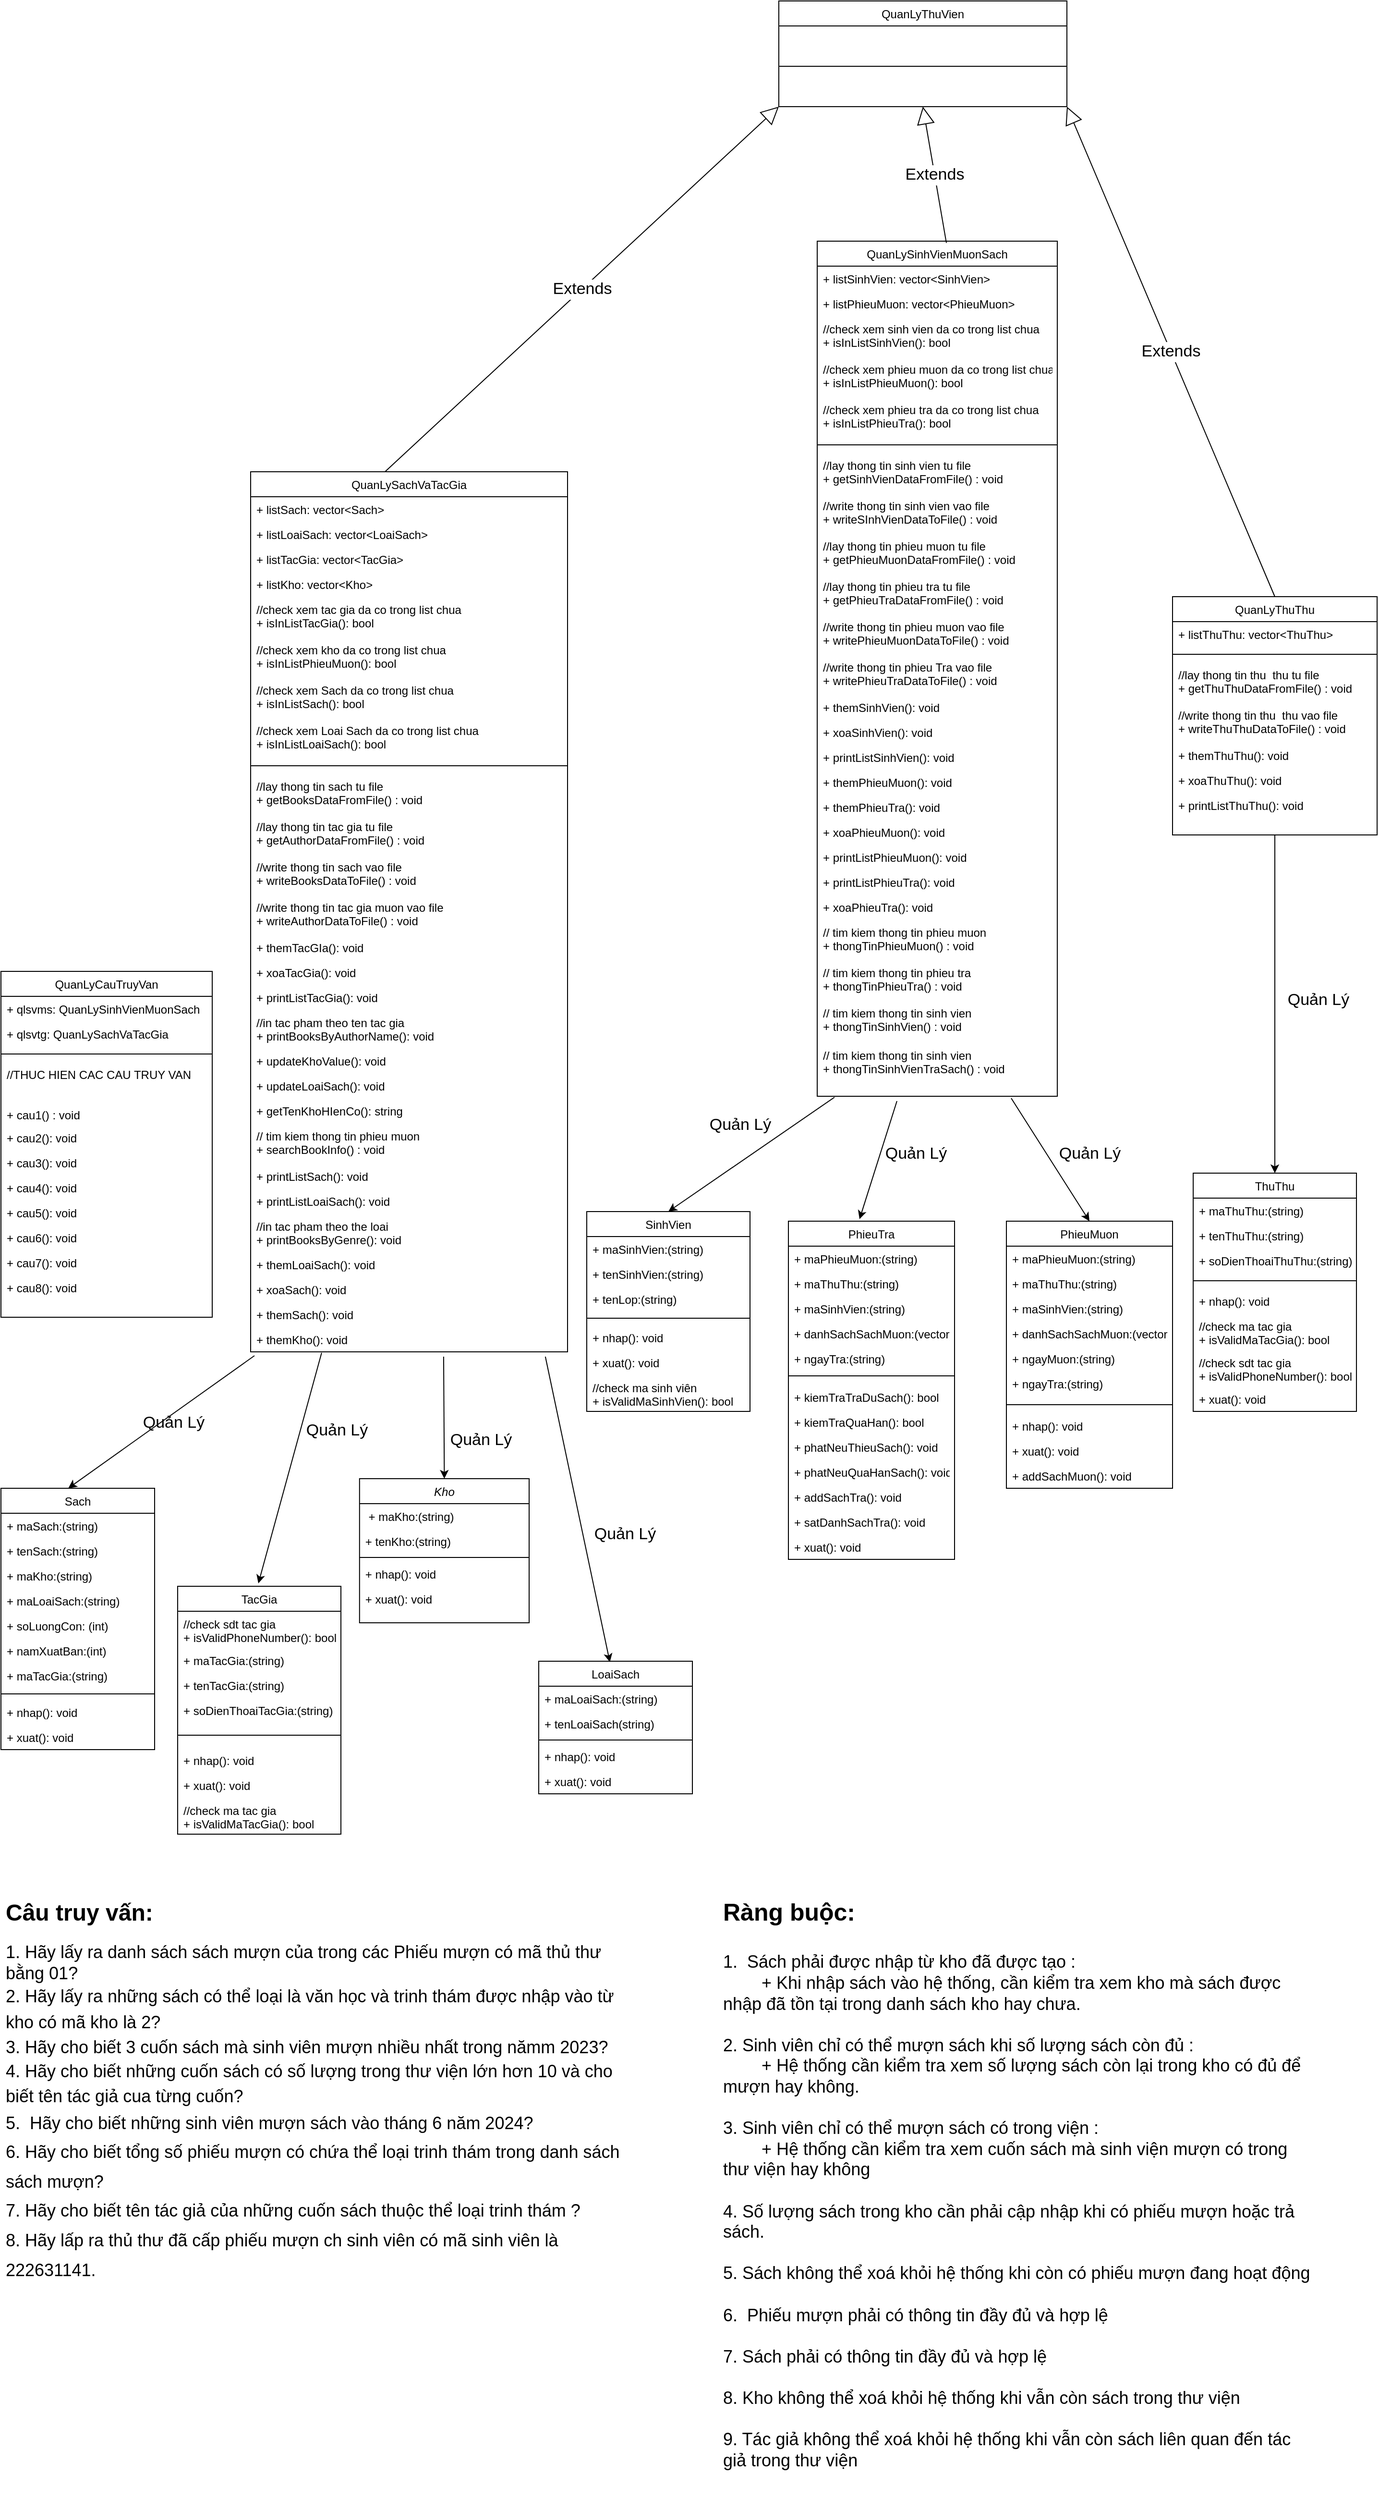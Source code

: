 <mxfile version="20.8.16" type="device"><diagram id="C5RBs43oDa-KdzZeNtuy" name="Page-1"><mxGraphModel dx="1434" dy="3174" grid="1" gridSize="10" guides="1" tooltips="1" connect="1" arrows="1" fold="1" page="1" pageScale="1" pageWidth="827" pageHeight="1169" math="0" shadow="0"><root><mxCell id="WIyWlLk6GJQsqaUBKTNV-0"/><mxCell id="WIyWlLk6GJQsqaUBKTNV-1" parent="WIyWlLk6GJQsqaUBKTNV-0"/><mxCell id="zkfFHV4jXpPFQw0GAbJ--0" value="Kho" style="swimlane;fontStyle=2;align=center;verticalAlign=top;childLayout=stackLayout;horizontal=1;startSize=26;horizontalStack=0;resizeParent=1;resizeLast=0;collapsible=1;marginBottom=0;rounded=0;shadow=0;strokeWidth=1;" parent="WIyWlLk6GJQsqaUBKTNV-1" vertex="1"><mxGeometry x="433.4" y="278" width="176.6" height="150" as="geometry"><mxRectangle x="230" y="140" width="160" height="26" as="alternateBounds"/></mxGeometry></mxCell><mxCell id="zkfFHV4jXpPFQw0GAbJ--1" value=" + maKho:(string)" style="text;align=left;verticalAlign=top;spacingLeft=4;spacingRight=4;overflow=hidden;rotatable=0;points=[[0,0.5],[1,0.5]];portConstraint=eastwest;" parent="zkfFHV4jXpPFQw0GAbJ--0" vertex="1"><mxGeometry y="26" width="176.6" height="26" as="geometry"/></mxCell><mxCell id="zkfFHV4jXpPFQw0GAbJ--2" value="+ tenKho:(string)" style="text;align=left;verticalAlign=top;spacingLeft=4;spacingRight=4;overflow=hidden;rotatable=0;points=[[0,0.5],[1,0.5]];portConstraint=eastwest;rounded=0;shadow=0;html=0;" parent="zkfFHV4jXpPFQw0GAbJ--0" vertex="1"><mxGeometry y="52" width="176.6" height="26" as="geometry"/></mxCell><mxCell id="zkfFHV4jXpPFQw0GAbJ--4" value="" style="line;html=1;strokeWidth=1;align=left;verticalAlign=middle;spacingTop=-1;spacingLeft=3;spacingRight=3;rotatable=0;labelPosition=right;points=[];portConstraint=eastwest;" parent="zkfFHV4jXpPFQw0GAbJ--0" vertex="1"><mxGeometry y="78" width="176.6" height="8" as="geometry"/></mxCell><mxCell id="O4ViR7Ss4XogtmyIaUGv-77" value="+ nhap(): void" style="text;align=left;verticalAlign=top;spacingLeft=4;spacingRight=4;overflow=hidden;rotatable=0;points=[[0,0.5],[1,0.5]];portConstraint=eastwest;rounded=0;shadow=0;html=0;" parent="zkfFHV4jXpPFQw0GAbJ--0" vertex="1"><mxGeometry y="86" width="176.6" height="26" as="geometry"/></mxCell><mxCell id="O4ViR7Ss4XogtmyIaUGv-78" value="+ xuat(): void&#10;" style="text;align=left;verticalAlign=top;spacingLeft=4;spacingRight=4;overflow=hidden;rotatable=0;points=[[0,0.5],[1,0.5]];portConstraint=eastwest;rounded=0;shadow=0;html=0;" parent="zkfFHV4jXpPFQw0GAbJ--0" vertex="1"><mxGeometry y="112" width="176.6" height="20" as="geometry"/></mxCell><mxCell id="zkfFHV4jXpPFQw0GAbJ--6" value="LoaiSach" style="swimlane;fontStyle=0;align=center;verticalAlign=top;childLayout=stackLayout;horizontal=1;startSize=26;horizontalStack=0;resizeParent=1;resizeLast=0;collapsible=1;marginBottom=0;rounded=0;shadow=0;strokeWidth=1;" parent="WIyWlLk6GJQsqaUBKTNV-1" vertex="1"><mxGeometry x="620" y="468" width="160" height="138" as="geometry"><mxRectangle x="130" y="380" width="160" height="26" as="alternateBounds"/></mxGeometry></mxCell><mxCell id="zkfFHV4jXpPFQw0GAbJ--7" value="+ maLoaiSach:(string)" style="text;align=left;verticalAlign=top;spacingLeft=4;spacingRight=4;overflow=hidden;rotatable=0;points=[[0,0.5],[1,0.5]];portConstraint=eastwest;" parent="zkfFHV4jXpPFQw0GAbJ--6" vertex="1"><mxGeometry y="26" width="160" height="26" as="geometry"/></mxCell><mxCell id="zkfFHV4jXpPFQw0GAbJ--8" value="+ tenLoaiSach(string)" style="text;align=left;verticalAlign=top;spacingLeft=4;spacingRight=4;overflow=hidden;rotatable=0;points=[[0,0.5],[1,0.5]];portConstraint=eastwest;rounded=0;shadow=0;html=0;" parent="zkfFHV4jXpPFQw0GAbJ--6" vertex="1"><mxGeometry y="52" width="160" height="26" as="geometry"/></mxCell><mxCell id="zkfFHV4jXpPFQw0GAbJ--9" value="" style="line;html=1;strokeWidth=1;align=left;verticalAlign=middle;spacingTop=-1;spacingLeft=3;spacingRight=3;rotatable=0;labelPosition=right;points=[];portConstraint=eastwest;" parent="zkfFHV4jXpPFQw0GAbJ--6" vertex="1"><mxGeometry y="78" width="160" height="8" as="geometry"/></mxCell><mxCell id="O4ViR7Ss4XogtmyIaUGv-79" value="+ nhap(): void" style="text;align=left;verticalAlign=top;spacingLeft=4;spacingRight=4;overflow=hidden;rotatable=0;points=[[0,0.5],[1,0.5]];portConstraint=eastwest;rounded=0;shadow=0;html=0;" parent="zkfFHV4jXpPFQw0GAbJ--6" vertex="1"><mxGeometry y="86" width="160" height="26" as="geometry"/></mxCell><mxCell id="O4ViR7Ss4XogtmyIaUGv-80" value="+ xuat(): void" style="text;align=left;verticalAlign=top;spacingLeft=4;spacingRight=4;overflow=hidden;rotatable=0;points=[[0,0.5],[1,0.5]];portConstraint=eastwest;rounded=0;shadow=0;html=0;" parent="zkfFHV4jXpPFQw0GAbJ--6" vertex="1"><mxGeometry y="112" width="160" height="26" as="geometry"/></mxCell><mxCell id="zkfFHV4jXpPFQw0GAbJ--17" value="Sach" style="swimlane;fontStyle=0;align=center;verticalAlign=top;childLayout=stackLayout;horizontal=1;startSize=26;horizontalStack=0;resizeParent=1;resizeLast=0;collapsible=1;marginBottom=0;rounded=0;shadow=0;strokeWidth=1;" parent="WIyWlLk6GJQsqaUBKTNV-1" vertex="1"><mxGeometry x="60" y="288" width="160" height="272" as="geometry"><mxRectangle x="550" y="140" width="160" height="26" as="alternateBounds"/></mxGeometry></mxCell><mxCell id="zkfFHV4jXpPFQw0GAbJ--18" value="+ maSach:(string)" style="text;align=left;verticalAlign=top;spacingLeft=4;spacingRight=4;overflow=hidden;rotatable=0;points=[[0,0.5],[1,0.5]];portConstraint=eastwest;" parent="zkfFHV4jXpPFQw0GAbJ--17" vertex="1"><mxGeometry y="26" width="160" height="26" as="geometry"/></mxCell><mxCell id="zkfFHV4jXpPFQw0GAbJ--19" value="+ tenSach:(string)" style="text;align=left;verticalAlign=top;spacingLeft=4;spacingRight=4;overflow=hidden;rotatable=0;points=[[0,0.5],[1,0.5]];portConstraint=eastwest;rounded=0;shadow=0;html=0;" parent="zkfFHV4jXpPFQw0GAbJ--17" vertex="1"><mxGeometry y="52" width="160" height="26" as="geometry"/></mxCell><mxCell id="zkfFHV4jXpPFQw0GAbJ--20" value="+ maKho:(string)" style="text;align=left;verticalAlign=top;spacingLeft=4;spacingRight=4;overflow=hidden;rotatable=0;points=[[0,0.5],[1,0.5]];portConstraint=eastwest;rounded=0;shadow=0;html=0;" parent="zkfFHV4jXpPFQw0GAbJ--17" vertex="1"><mxGeometry y="78" width="160" height="26" as="geometry"/></mxCell><mxCell id="O4ViR7Ss4XogtmyIaUGv-6" value="+ maLoaiSach:(string)" style="text;align=left;verticalAlign=top;spacingLeft=4;spacingRight=4;overflow=hidden;rotatable=0;points=[[0,0.5],[1,0.5]];portConstraint=eastwest;rounded=0;shadow=0;html=0;" parent="zkfFHV4jXpPFQw0GAbJ--17" vertex="1"><mxGeometry y="104" width="160" height="26" as="geometry"/></mxCell><mxCell id="zkfFHV4jXpPFQw0GAbJ--21" value="+ soLuongCon: (int)" style="text;align=left;verticalAlign=top;spacingLeft=4;spacingRight=4;overflow=hidden;rotatable=0;points=[[0,0.5],[1,0.5]];portConstraint=eastwest;rounded=0;shadow=0;html=0;" parent="zkfFHV4jXpPFQw0GAbJ--17" vertex="1"><mxGeometry y="130" width="160" height="26" as="geometry"/></mxCell><mxCell id="zkfFHV4jXpPFQw0GAbJ--22" value="+ namXuatBan:(int)&#10;" style="text;align=left;verticalAlign=top;spacingLeft=4;spacingRight=4;overflow=hidden;rotatable=0;points=[[0,0.5],[1,0.5]];portConstraint=eastwest;rounded=0;shadow=0;html=0;" parent="zkfFHV4jXpPFQw0GAbJ--17" vertex="1"><mxGeometry y="156" width="160" height="26" as="geometry"/></mxCell><mxCell id="O4ViR7Ss4XogtmyIaUGv-7" value="+ maTacGia:(string)" style="text;align=left;verticalAlign=top;spacingLeft=4;spacingRight=4;overflow=hidden;rotatable=0;points=[[0,0.5],[1,0.5]];portConstraint=eastwest;rounded=0;shadow=0;html=0;" parent="zkfFHV4jXpPFQw0GAbJ--17" vertex="1"><mxGeometry y="182" width="160" height="26" as="geometry"/></mxCell><mxCell id="zkfFHV4jXpPFQw0GAbJ--23" value="" style="line;html=1;strokeWidth=1;align=left;verticalAlign=middle;spacingTop=-1;spacingLeft=3;spacingRight=3;rotatable=0;labelPosition=right;points=[];portConstraint=eastwest;" parent="zkfFHV4jXpPFQw0GAbJ--17" vertex="1"><mxGeometry y="208" width="160" height="12" as="geometry"/></mxCell><mxCell id="SDFRiirNB7OG8wMuTSbg-24" value="+ nhap(): void" style="text;align=left;verticalAlign=top;spacingLeft=4;spacingRight=4;overflow=hidden;rotatable=0;points=[[0,0.5],[1,0.5]];portConstraint=eastwest;rounded=0;shadow=0;html=0;" parent="zkfFHV4jXpPFQw0GAbJ--17" vertex="1"><mxGeometry y="220" width="160" height="26" as="geometry"/></mxCell><mxCell id="SDFRiirNB7OG8wMuTSbg-25" value="+ xuat(): void" style="text;align=left;verticalAlign=top;spacingLeft=4;spacingRight=4;overflow=hidden;rotatable=0;points=[[0,0.5],[1,0.5]];portConstraint=eastwest;rounded=0;shadow=0;html=0;" parent="zkfFHV4jXpPFQw0GAbJ--17" vertex="1"><mxGeometry y="246" width="160" height="26" as="geometry"/></mxCell><mxCell id="O4ViR7Ss4XogtmyIaUGv-20" value="TacGia" style="swimlane;fontStyle=0;align=center;verticalAlign=top;childLayout=stackLayout;horizontal=1;startSize=26;horizontalStack=0;resizeParent=1;resizeLast=0;collapsible=1;marginBottom=0;rounded=0;shadow=0;strokeWidth=1;" parent="WIyWlLk6GJQsqaUBKTNV-1" vertex="1"><mxGeometry x="244" y="390" width="170" height="258" as="geometry"><mxRectangle x="130" y="380" width="160" height="26" as="alternateBounds"/></mxGeometry></mxCell><mxCell id="BPV_H0MxbYmrTCm7eKsK-1" value="//check sdt tac gia&#10;+ isValidPhoneNumber(): bool" style="text;align=left;verticalAlign=top;spacingLeft=4;spacingRight=4;overflow=hidden;rotatable=0;points=[[0,0.5],[1,0.5]];portConstraint=eastwest;rounded=0;shadow=0;html=0;" parent="O4ViR7Ss4XogtmyIaUGv-20" vertex="1"><mxGeometry y="26" width="170" height="38" as="geometry"/></mxCell><mxCell id="O4ViR7Ss4XogtmyIaUGv-21" value="+ maTacGia:(string)" style="text;align=left;verticalAlign=top;spacingLeft=4;spacingRight=4;overflow=hidden;rotatable=0;points=[[0,0.5],[1,0.5]];portConstraint=eastwest;" parent="O4ViR7Ss4XogtmyIaUGv-20" vertex="1"><mxGeometry y="64" width="170" height="26" as="geometry"/></mxCell><mxCell id="O4ViR7Ss4XogtmyIaUGv-22" value="+ tenTacGia:(string)&#10;" style="text;align=left;verticalAlign=top;spacingLeft=4;spacingRight=4;overflow=hidden;rotatable=0;points=[[0,0.5],[1,0.5]];portConstraint=eastwest;rounded=0;shadow=0;html=0;" parent="O4ViR7Ss4XogtmyIaUGv-20" vertex="1"><mxGeometry y="90" width="170" height="26" as="geometry"/></mxCell><mxCell id="O4ViR7Ss4XogtmyIaUGv-27" value="+ soDienThoaiTacGia:(string)" style="text;align=left;verticalAlign=top;spacingLeft=4;spacingRight=4;overflow=hidden;rotatable=0;points=[[0,0.5],[1,0.5]];portConstraint=eastwest;rounded=0;shadow=0;html=0;" parent="O4ViR7Ss4XogtmyIaUGv-20" vertex="1"><mxGeometry y="116" width="170" height="26" as="geometry"/></mxCell><mxCell id="O4ViR7Ss4XogtmyIaUGv-23" value="" style="line;html=1;strokeWidth=1;align=left;verticalAlign=middle;spacingTop=-1;spacingLeft=3;spacingRight=3;rotatable=0;labelPosition=right;points=[];portConstraint=eastwest;" parent="O4ViR7Ss4XogtmyIaUGv-20" vertex="1"><mxGeometry y="142" width="170" height="26" as="geometry"/></mxCell><mxCell id="O4ViR7Ss4XogtmyIaUGv-88" value="+ nhap(): void" style="text;align=left;verticalAlign=top;spacingLeft=4;spacingRight=4;overflow=hidden;rotatable=0;points=[[0,0.5],[1,0.5]];portConstraint=eastwest;rounded=0;shadow=0;html=0;" parent="O4ViR7Ss4XogtmyIaUGv-20" vertex="1"><mxGeometry y="168" width="170" height="26" as="geometry"/></mxCell><mxCell id="O4ViR7Ss4XogtmyIaUGv-89" value="+ xuat(): void" style="text;align=left;verticalAlign=top;spacingLeft=4;spacingRight=4;overflow=hidden;rotatable=0;points=[[0,0.5],[1,0.5]];portConstraint=eastwest;rounded=0;shadow=0;html=0;" parent="O4ViR7Ss4XogtmyIaUGv-20" vertex="1"><mxGeometry y="194" width="170" height="26" as="geometry"/></mxCell><mxCell id="BPV_H0MxbYmrTCm7eKsK-0" value="//check ma tac gia&#10;+ isValidMaTacGia(): bool" style="text;align=left;verticalAlign=top;spacingLeft=4;spacingRight=4;overflow=hidden;rotatable=0;points=[[0,0.5],[1,0.5]];portConstraint=eastwest;rounded=0;shadow=0;html=0;" parent="O4ViR7Ss4XogtmyIaUGv-20" vertex="1"><mxGeometry y="220" width="170" height="38" as="geometry"/></mxCell><mxCell id="O4ViR7Ss4XogtmyIaUGv-32" value="ThuThu" style="swimlane;fontStyle=0;align=center;verticalAlign=top;childLayout=stackLayout;horizontal=1;startSize=26;horizontalStack=0;resizeParent=1;resizeLast=0;collapsible=1;marginBottom=0;rounded=0;shadow=0;strokeWidth=1;" parent="WIyWlLk6GJQsqaUBKTNV-1" vertex="1"><mxGeometry x="1301.52" y="-40.0" width="170" height="248" as="geometry"><mxRectangle x="130" y="380" width="160" height="26" as="alternateBounds"/></mxGeometry></mxCell><mxCell id="O4ViR7Ss4XogtmyIaUGv-33" value="+ maThuThu:(string)" style="text;align=left;verticalAlign=top;spacingLeft=4;spacingRight=4;overflow=hidden;rotatable=0;points=[[0,0.5],[1,0.5]];portConstraint=eastwest;" parent="O4ViR7Ss4XogtmyIaUGv-32" vertex="1"><mxGeometry y="26" width="170" height="26" as="geometry"/></mxCell><mxCell id="O4ViR7Ss4XogtmyIaUGv-34" value="+ tenThuThu:(string)&#10;" style="text;align=left;verticalAlign=top;spacingLeft=4;spacingRight=4;overflow=hidden;rotatable=0;points=[[0,0.5],[1,0.5]];portConstraint=eastwest;rounded=0;shadow=0;html=0;" parent="O4ViR7Ss4XogtmyIaUGv-32" vertex="1"><mxGeometry y="52" width="170" height="26" as="geometry"/></mxCell><mxCell id="O4ViR7Ss4XogtmyIaUGv-35" value="+ soDienThoaiThuThu:(string)" style="text;align=left;verticalAlign=top;spacingLeft=4;spacingRight=4;overflow=hidden;rotatable=0;points=[[0,0.5],[1,0.5]];portConstraint=eastwest;rounded=0;shadow=0;html=0;" parent="O4ViR7Ss4XogtmyIaUGv-32" vertex="1"><mxGeometry y="78" width="170" height="26" as="geometry"/></mxCell><mxCell id="O4ViR7Ss4XogtmyIaUGv-36" value="" style="line;html=1;strokeWidth=1;align=left;verticalAlign=middle;spacingTop=-1;spacingLeft=3;spacingRight=3;rotatable=0;labelPosition=right;points=[];portConstraint=eastwest;" parent="O4ViR7Ss4XogtmyIaUGv-32" vertex="1"><mxGeometry y="104" width="170" height="16" as="geometry"/></mxCell><mxCell id="O4ViR7Ss4XogtmyIaUGv-85" value="+ nhap(): void" style="text;align=left;verticalAlign=top;spacingLeft=4;spacingRight=4;overflow=hidden;rotatable=0;points=[[0,0.5],[1,0.5]];portConstraint=eastwest;rounded=0;shadow=0;html=0;" parent="O4ViR7Ss4XogtmyIaUGv-32" vertex="1"><mxGeometry y="120" width="170" height="26" as="geometry"/></mxCell><mxCell id="BPV_H0MxbYmrTCm7eKsK-4" value="//check ma tac gia&#10;+ isValidMaTacGia(): bool" style="text;align=left;verticalAlign=top;spacingLeft=4;spacingRight=4;overflow=hidden;rotatable=0;points=[[0,0.5],[1,0.5]];portConstraint=eastwest;rounded=0;shadow=0;html=0;" parent="O4ViR7Ss4XogtmyIaUGv-32" vertex="1"><mxGeometry y="146" width="170" height="38" as="geometry"/></mxCell><mxCell id="BPV_H0MxbYmrTCm7eKsK-5" value="//check sdt tac gia&#10;+ isValidPhoneNumber(): bool" style="text;align=left;verticalAlign=top;spacingLeft=4;spacingRight=4;overflow=hidden;rotatable=0;points=[[0,0.5],[1,0.5]];portConstraint=eastwest;rounded=0;shadow=0;html=0;" parent="O4ViR7Ss4XogtmyIaUGv-32" vertex="1"><mxGeometry y="184" width="170" height="38" as="geometry"/></mxCell><mxCell id="O4ViR7Ss4XogtmyIaUGv-83" value="+ xuat(): void" style="text;align=left;verticalAlign=top;spacingLeft=4;spacingRight=4;overflow=hidden;rotatable=0;points=[[0,0.5],[1,0.5]];portConstraint=eastwest;rounded=0;shadow=0;html=0;" parent="O4ViR7Ss4XogtmyIaUGv-32" vertex="1"><mxGeometry y="222" width="170" height="26" as="geometry"/></mxCell><mxCell id="O4ViR7Ss4XogtmyIaUGv-40" value="PhieuMuon" style="swimlane;fontStyle=0;align=center;verticalAlign=top;childLayout=stackLayout;horizontal=1;startSize=26;horizontalStack=0;resizeParent=1;resizeLast=0;collapsible=1;marginBottom=0;rounded=0;shadow=0;strokeWidth=1;" parent="WIyWlLk6GJQsqaUBKTNV-1" vertex="1"><mxGeometry x="1107" y="10.0" width="173" height="278" as="geometry"><mxRectangle x="130" y="380" width="160" height="26" as="alternateBounds"/></mxGeometry></mxCell><mxCell id="O4ViR7Ss4XogtmyIaUGv-41" value="+ maPhieuMuon:(string)" style="text;align=left;verticalAlign=top;spacingLeft=4;spacingRight=4;overflow=hidden;rotatable=0;points=[[0,0.5],[1,0.5]];portConstraint=eastwest;" parent="O4ViR7Ss4XogtmyIaUGv-40" vertex="1"><mxGeometry y="26" width="173" height="26" as="geometry"/></mxCell><mxCell id="O4ViR7Ss4XogtmyIaUGv-42" value="+ maThuThu:(string)&#10;" style="text;align=left;verticalAlign=top;spacingLeft=4;spacingRight=4;overflow=hidden;rotatable=0;points=[[0,0.5],[1,0.5]];portConstraint=eastwest;rounded=0;shadow=0;html=0;" parent="O4ViR7Ss4XogtmyIaUGv-40" vertex="1"><mxGeometry y="52" width="173" height="26" as="geometry"/></mxCell><mxCell id="O4ViR7Ss4XogtmyIaUGv-43" value="+ maSinhVien:(string)" style="text;align=left;verticalAlign=top;spacingLeft=4;spacingRight=4;overflow=hidden;rotatable=0;points=[[0,0.5],[1,0.5]];portConstraint=eastwest;rounded=0;shadow=0;html=0;" parent="O4ViR7Ss4XogtmyIaUGv-40" vertex="1"><mxGeometry y="78" width="173" height="26" as="geometry"/></mxCell><mxCell id="O4ViR7Ss4XogtmyIaUGv-58" value="+ danhSachSachMuon:(vector)" style="text;align=left;verticalAlign=top;spacingLeft=4;spacingRight=4;overflow=hidden;rotatable=0;points=[[0,0.5],[1,0.5]];portConstraint=eastwest;rounded=0;shadow=0;html=0;" parent="O4ViR7Ss4XogtmyIaUGv-40" vertex="1"><mxGeometry y="104" width="173" height="26" as="geometry"/></mxCell><mxCell id="O4ViR7Ss4XogtmyIaUGv-45" value="+ ngayMuon:(string)" style="text;align=left;verticalAlign=top;spacingLeft=4;spacingRight=4;overflow=hidden;rotatable=0;points=[[0,0.5],[1,0.5]];portConstraint=eastwest;rounded=0;shadow=0;html=0;" parent="O4ViR7Ss4XogtmyIaUGv-40" vertex="1"><mxGeometry y="130" width="173" height="26" as="geometry"/></mxCell><mxCell id="O4ViR7Ss4XogtmyIaUGv-46" value="+ ngayTra:(string)" style="text;align=left;verticalAlign=top;spacingLeft=4;spacingRight=4;overflow=hidden;rotatable=0;points=[[0,0.5],[1,0.5]];portConstraint=eastwest;rounded=0;shadow=0;html=0;" parent="O4ViR7Ss4XogtmyIaUGv-40" vertex="1"><mxGeometry y="156" width="173" height="26" as="geometry"/></mxCell><mxCell id="O4ViR7Ss4XogtmyIaUGv-44" value="" style="line;html=1;strokeWidth=1;align=left;verticalAlign=middle;spacingTop=-1;spacingLeft=3;spacingRight=3;rotatable=0;labelPosition=right;points=[];portConstraint=eastwest;" parent="O4ViR7Ss4XogtmyIaUGv-40" vertex="1"><mxGeometry y="182" width="173" height="18" as="geometry"/></mxCell><mxCell id="SDFRiirNB7OG8wMuTSbg-26" value="+ nhap(): void" style="text;align=left;verticalAlign=top;spacingLeft=4;spacingRight=4;overflow=hidden;rotatable=0;points=[[0,0.5],[1,0.5]];portConstraint=eastwest;rounded=0;shadow=0;html=0;" parent="O4ViR7Ss4XogtmyIaUGv-40" vertex="1"><mxGeometry y="200" width="173" height="26" as="geometry"/></mxCell><mxCell id="SDFRiirNB7OG8wMuTSbg-27" value="+ xuat(): void" style="text;align=left;verticalAlign=top;spacingLeft=4;spacingRight=4;overflow=hidden;rotatable=0;points=[[0,0.5],[1,0.5]];portConstraint=eastwest;rounded=0;shadow=0;html=0;" parent="O4ViR7Ss4XogtmyIaUGv-40" vertex="1"><mxGeometry y="226" width="173" height="26" as="geometry"/></mxCell><mxCell id="BPV_H0MxbYmrTCm7eKsK-16" value="+ addSachMuon(): void" style="text;align=left;verticalAlign=top;spacingLeft=4;spacingRight=4;overflow=hidden;rotatable=0;points=[[0,0.5],[1,0.5]];portConstraint=eastwest;rounded=0;shadow=0;html=0;" parent="O4ViR7Ss4XogtmyIaUGv-40" vertex="1"><mxGeometry y="252" width="173" height="26" as="geometry"/></mxCell><mxCell id="O4ViR7Ss4XogtmyIaUGv-47" value="SinhVien" style="swimlane;fontStyle=0;align=center;verticalAlign=top;childLayout=stackLayout;horizontal=1;startSize=26;horizontalStack=0;resizeParent=1;resizeLast=0;collapsible=1;marginBottom=0;rounded=0;shadow=0;strokeWidth=1;" parent="WIyWlLk6GJQsqaUBKTNV-1" vertex="1"><mxGeometry x="670.0" width="170" height="208" as="geometry"><mxRectangle x="130" y="380" width="160" height="26" as="alternateBounds"/></mxGeometry></mxCell><mxCell id="O4ViR7Ss4XogtmyIaUGv-48" value="+ maSinhVien:(string)" style="text;align=left;verticalAlign=top;spacingLeft=4;spacingRight=4;overflow=hidden;rotatable=0;points=[[0,0.5],[1,0.5]];portConstraint=eastwest;" parent="O4ViR7Ss4XogtmyIaUGv-47" vertex="1"><mxGeometry y="26" width="170" height="26" as="geometry"/></mxCell><mxCell id="O4ViR7Ss4XogtmyIaUGv-49" value="+ tenSinhVien:(string)&#10;" style="text;align=left;verticalAlign=top;spacingLeft=4;spacingRight=4;overflow=hidden;rotatable=0;points=[[0,0.5],[1,0.5]];portConstraint=eastwest;rounded=0;shadow=0;html=0;" parent="O4ViR7Ss4XogtmyIaUGv-47" vertex="1"><mxGeometry y="52" width="170" height="26" as="geometry"/></mxCell><mxCell id="O4ViR7Ss4XogtmyIaUGv-50" value="+ tenLop:(string)" style="text;align=left;verticalAlign=top;spacingLeft=4;spacingRight=4;overflow=hidden;rotatable=0;points=[[0,0.5],[1,0.5]];portConstraint=eastwest;rounded=0;shadow=0;html=0;" parent="O4ViR7Ss4XogtmyIaUGv-47" vertex="1"><mxGeometry y="78" width="170" height="26" as="geometry"/></mxCell><mxCell id="O4ViR7Ss4XogtmyIaUGv-53" value="" style="line;html=1;strokeWidth=1;align=left;verticalAlign=middle;spacingTop=-1;spacingLeft=3;spacingRight=3;rotatable=0;labelPosition=right;points=[];portConstraint=eastwest;" parent="O4ViR7Ss4XogtmyIaUGv-47" vertex="1"><mxGeometry y="104" width="170" height="14" as="geometry"/></mxCell><mxCell id="O4ViR7Ss4XogtmyIaUGv-86" value="+ nhap(): void" style="text;align=left;verticalAlign=top;spacingLeft=4;spacingRight=4;overflow=hidden;rotatable=0;points=[[0,0.5],[1,0.5]];portConstraint=eastwest;rounded=0;shadow=0;html=0;" parent="O4ViR7Ss4XogtmyIaUGv-47" vertex="1"><mxGeometry y="118" width="170" height="26" as="geometry"/></mxCell><mxCell id="O4ViR7Ss4XogtmyIaUGv-87" value="+ xuat(): void" style="text;align=left;verticalAlign=top;spacingLeft=4;spacingRight=4;overflow=hidden;rotatable=0;points=[[0,0.5],[1,0.5]];portConstraint=eastwest;rounded=0;shadow=0;html=0;" parent="O4ViR7Ss4XogtmyIaUGv-47" vertex="1"><mxGeometry y="144" width="170" height="26" as="geometry"/></mxCell><mxCell id="BPV_H0MxbYmrTCm7eKsK-3" value="//check ma sinh viên&#10;+ isValidMaSinhVien(): bool" style="text;align=left;verticalAlign=top;spacingLeft=4;spacingRight=4;overflow=hidden;rotatable=0;points=[[0,0.5],[1,0.5]];portConstraint=eastwest;rounded=0;shadow=0;html=0;" parent="O4ViR7Ss4XogtmyIaUGv-47" vertex="1"><mxGeometry y="170" width="170" height="38" as="geometry"/></mxCell><mxCell id="SDFRiirNB7OG8wMuTSbg-2" value="&lt;h1&gt;Câu truy vấn:&lt;/h1&gt;&lt;div style=&quot;font-size: 18px;&quot;&gt;1. Hãy lấy ra danh sách sách mượn của trong các Phiếu mượn có mã thủ thư bằng 01?&lt;/div&gt;&lt;div style=&quot;font-size: 18px; line-height: 150%;&quot;&gt;&lt;span style=&quot;background-color: initial;&quot;&gt;2. Hãy lấy ra những sách có thể loại là văn học và trinh thám được nhập vào từ kho có mã kho là 2?&lt;/span&gt;&lt;br&gt;&lt;/div&gt;&lt;div style=&quot;font-size: 18px; line-height: 140%;&quot;&gt;&lt;span style=&quot;background-color: initial;&quot;&gt;3. Hãy cho biết 3 cuốn sách mà sinh viên mượn nhiều nhất trong nămm 2023?&amp;nbsp;&lt;/span&gt;&lt;/div&gt;&lt;div style=&quot;font-size: 18px; line-height: 140%;&quot;&gt;4. Hãy cho biết những cuốn sách có số lượng trong thư viện lớn hơn 10 và cho biết tên tác giả cua từng cuốn?&lt;/div&gt;&lt;div style=&quot;font-size: 18px; line-height: 170%;&quot;&gt;5.&amp;nbsp; Hãy cho biết những sinh viên mượn sách vào tháng 6 năm 2024?&lt;/div&gt;&lt;div style=&quot;font-size: 18px; line-height: 170%;&quot;&gt;6. Hãy cho biết tổng số phiếu mượn có chứa thể loại trinh thám trong danh sách sách mượn?&lt;/div&gt;&lt;div style=&quot;font-size: 18px; line-height: 170%;&quot;&gt;7. Hãy cho biết tên tác giả của những cuốn sách thuộc thể loại trinh thám ?&amp;nbsp;&lt;/div&gt;&lt;div style=&quot;font-size: 18px; line-height: 170%;&quot;&gt;8. Hãy lấp ra thủ thư đã cấp phiếu mượn ch sinh viên có mã sinh viên là 222631141.&lt;/div&gt;&lt;div style=&quot;font-size: 18px; line-height: 170%;&quot;&gt;&amp;nbsp;&amp;nbsp;&lt;/div&gt;&lt;div style=&quot;font-size: 18px; line-height: 240%;&quot;&gt;&lt;br&gt;&lt;/div&gt;" style="text;html=1;strokeColor=none;fillColor=none;spacing=5;spacingTop=-20;whiteSpace=wrap;overflow=hidden;rounded=0;" parent="WIyWlLk6GJQsqaUBKTNV-1" vertex="1"><mxGeometry x="60" y="710" width="660" height="590" as="geometry"/></mxCell><mxCell id="SDFRiirNB7OG8wMuTSbg-15" value="QuanLyThuVien" style="swimlane;fontStyle=0;align=center;verticalAlign=top;childLayout=stackLayout;horizontal=1;startSize=26;horizontalStack=0;resizeParent=1;resizeLast=0;collapsible=1;marginBottom=0;rounded=0;shadow=0;strokeWidth=1;" parent="WIyWlLk6GJQsqaUBKTNV-1" vertex="1"><mxGeometry x="870" y="-1260" width="300" height="110" as="geometry"><mxRectangle x="130" y="380" width="160" height="26" as="alternateBounds"/></mxGeometry></mxCell><mxCell id="SDFRiirNB7OG8wMuTSbg-19" value="" style="line;html=1;strokeWidth=1;align=left;verticalAlign=middle;spacingTop=-1;spacingLeft=3;spacingRight=3;rotatable=0;labelPosition=right;points=[];portConstraint=eastwest;" parent="SDFRiirNB7OG8wMuTSbg-15" vertex="1"><mxGeometry y="26" width="300" height="84" as="geometry"/></mxCell><mxCell id="SDFRiirNB7OG8wMuTSbg-23" value="&lt;p style=&quot;line-height: 160%;&quot;&gt;&lt;/p&gt;&lt;h1&gt;&lt;font style=&quot;font-size: 25px;&quot;&gt;Ràng buộc:&lt;/font&gt;&lt;/h1&gt;1.&amp;nbsp; Sách phải được nhập từ kho đã được tạo :&lt;br&gt;&lt;span style=&quot;white-space: pre;&quot;&gt;&#9;&lt;/span&gt;+ Khi nhập sách vào hệ thống, cần kiểm tra xem kho mà sách được nhập đã tồn tại trong danh sách kho hay chưa.&amp;nbsp;&lt;br&gt;&lt;br&gt;2. Sinh viên chỉ có thể mượn sách khi số lượng sách còn đủ :&amp;nbsp;&lt;br&gt;&lt;span style=&quot;white-space: pre;&quot;&gt;&#9;&lt;/span&gt;+ Hệ thống cần kiểm tra xem số lượng sách còn lại trong kho có đủ để mượn hay không.&lt;br&gt;&lt;br&gt;3. Sinh viên chỉ có thể mượn sách có trong viện :&amp;nbsp;&lt;br&gt;&lt;span style=&quot;white-space: pre;&quot;&gt;&#9;&lt;/span&gt;+ Hệ thống cần kiểm tra xem cuốn sách mà sinh viện&amp;nbsp;mượn có trong thư viện hay không&lt;br&gt;&lt;br&gt;4. Số lượng sách trong kho cần phải cập nhập khi có phiếu mượn hoặc trả sách.&lt;br&gt;&lt;br&gt;5. Sách không thể xoá khỏi hệ thống khi còn có phiếu mượn đang hoạt động&lt;br&gt;&lt;br&gt;6.&amp;nbsp; Phiếu mượn phải có thông tin đầy đủ và hợp lệ&amp;nbsp;&lt;br&gt;&lt;br&gt;7. Sách phải có thông tin đầy đủ và hợp lệ&lt;br&gt;&lt;br&gt;8. Kho không thể xoá khỏi hệ thống khi vẫn còn sách trong thư viện&lt;br&gt;&lt;br&gt;9. Tác giả không thể xoá khỏi hệ thống khi vẫn còn sách liên quan đến tác giả trong thư viện&amp;nbsp;&lt;br&gt;&lt;br&gt;&lt;br&gt;&lt;br&gt;&lt;br&gt;&lt;br&gt;.&amp;nbsp;&lt;br&gt;&lt;br&gt;&amp;nbsp;&lt;br&gt;&lt;br&gt;&amp;nbsp;&lt;br&gt;&lt;p&gt;&lt;/p&gt;" style="text;html=1;strokeColor=none;fillColor=none;spacing=5;spacingTop=-20;whiteSpace=wrap;overflow=hidden;rounded=0;fontSize=18;" parent="WIyWlLk6GJQsqaUBKTNV-1" vertex="1"><mxGeometry x="807" y="690" width="623" height="650" as="geometry"/></mxCell><mxCell id="BPV_H0MxbYmrTCm7eKsK-17" value="QuanLyThuThu" style="swimlane;fontStyle=0;align=center;verticalAlign=top;childLayout=stackLayout;horizontal=1;startSize=26;horizontalStack=0;resizeParent=1;resizeLast=0;collapsible=1;marginBottom=0;rounded=0;shadow=0;strokeWidth=1;" parent="WIyWlLk6GJQsqaUBKTNV-1" vertex="1"><mxGeometry x="1280" y="-640" width="213.04" height="248" as="geometry"><mxRectangle x="130" y="380" width="160" height="26" as="alternateBounds"/></mxGeometry></mxCell><mxCell id="BPV_H0MxbYmrTCm7eKsK-18" value="+ listThuThu: vector&lt;ThuThu&gt;" style="text;align=left;verticalAlign=top;spacingLeft=4;spacingRight=4;overflow=hidden;rotatable=0;points=[[0,0.5],[1,0.5]];portConstraint=eastwest;" parent="BPV_H0MxbYmrTCm7eKsK-17" vertex="1"><mxGeometry y="26" width="213.04" height="26" as="geometry"/></mxCell><mxCell id="BPV_H0MxbYmrTCm7eKsK-21" value="" style="line;html=1;strokeWidth=1;align=left;verticalAlign=middle;spacingTop=-1;spacingLeft=3;spacingRight=3;rotatable=0;labelPosition=right;points=[];portConstraint=eastwest;" parent="BPV_H0MxbYmrTCm7eKsK-17" vertex="1"><mxGeometry y="52" width="213.04" height="16" as="geometry"/></mxCell><mxCell id="BPV_H0MxbYmrTCm7eKsK-22" value="//lay thong tin thu  thu tu file&#10;+ getThuThuDataFromFile() : void" style="text;align=left;verticalAlign=top;spacingLeft=4;spacingRight=4;overflow=hidden;rotatable=0;points=[[0,0.5],[1,0.5]];portConstraint=eastwest;rounded=0;shadow=0;html=0;" parent="BPV_H0MxbYmrTCm7eKsK-17" vertex="1"><mxGeometry y="68" width="213.04" height="42" as="geometry"/></mxCell><mxCell id="BPV_H0MxbYmrTCm7eKsK-26" value="//write thong tin thu  thu vao file&#10;+ writeThuThuDataToFile() : void" style="text;align=left;verticalAlign=top;spacingLeft=4;spacingRight=4;overflow=hidden;rotatable=0;points=[[0,0.5],[1,0.5]];portConstraint=eastwest;rounded=0;shadow=0;html=0;" parent="BPV_H0MxbYmrTCm7eKsK-17" vertex="1"><mxGeometry y="110" width="213.04" height="42" as="geometry"/></mxCell><mxCell id="BPV_H0MxbYmrTCm7eKsK-28" value="+ themThuThu(): void" style="text;align=left;verticalAlign=top;spacingLeft=4;spacingRight=4;overflow=hidden;rotatable=0;points=[[0,0.5],[1,0.5]];portConstraint=eastwest;rounded=0;shadow=0;html=0;" parent="BPV_H0MxbYmrTCm7eKsK-17" vertex="1"><mxGeometry y="152" width="213.04" height="26" as="geometry"/></mxCell><mxCell id="BPV_H0MxbYmrTCm7eKsK-30" value="+ xoaThuThu(): void" style="text;align=left;verticalAlign=top;spacingLeft=4;spacingRight=4;overflow=hidden;rotatable=0;points=[[0,0.5],[1,0.5]];portConstraint=eastwest;rounded=0;shadow=0;html=0;" parent="BPV_H0MxbYmrTCm7eKsK-17" vertex="1"><mxGeometry y="178" width="213.04" height="26" as="geometry"/></mxCell><mxCell id="BPV_H0MxbYmrTCm7eKsK-31" value="+ printListThuThu(): void" style="text;align=left;verticalAlign=top;spacingLeft=4;spacingRight=4;overflow=hidden;rotatable=0;points=[[0,0.5],[1,0.5]];portConstraint=eastwest;rounded=0;shadow=0;html=0;" parent="BPV_H0MxbYmrTCm7eKsK-17" vertex="1"><mxGeometry y="204" width="213.04" height="26" as="geometry"/></mxCell><mxCell id="BPV_H0MxbYmrTCm7eKsK-32" value="QuanLySinhVienMuonSach" style="swimlane;fontStyle=0;align=center;verticalAlign=top;childLayout=stackLayout;horizontal=1;startSize=26;horizontalStack=0;resizeParent=1;resizeLast=0;collapsible=1;marginBottom=0;rounded=0;shadow=0;strokeWidth=1;" parent="WIyWlLk6GJQsqaUBKTNV-1" vertex="1"><mxGeometry x="910" y="-1010" width="250" height="890" as="geometry"><mxRectangle x="130" y="380" width="160" height="26" as="alternateBounds"/></mxGeometry></mxCell><mxCell id="BPV_H0MxbYmrTCm7eKsK-33" value="+ listSinhVien: vector&lt;SinhVien&gt;" style="text;align=left;verticalAlign=top;spacingLeft=4;spacingRight=4;overflow=hidden;rotatable=0;points=[[0,0.5],[1,0.5]];portConstraint=eastwest;" parent="BPV_H0MxbYmrTCm7eKsK-32" vertex="1"><mxGeometry y="26" width="250" height="26" as="geometry"/></mxCell><mxCell id="BPV_H0MxbYmrTCm7eKsK-40" value="+ listPhieuMuon: vector&lt;PhieuMuon&gt;" style="text;align=left;verticalAlign=top;spacingLeft=4;spacingRight=4;overflow=hidden;rotatable=0;points=[[0,0.5],[1,0.5]];portConstraint=eastwest;" parent="BPV_H0MxbYmrTCm7eKsK-32" vertex="1"><mxGeometry y="52" width="250" height="26" as="geometry"/></mxCell><mxCell id="BPV_H0MxbYmrTCm7eKsK-41" value="//check xem sinh vien da co trong list chua&#10;+ isInListSinhVien(): bool" style="text;align=left;verticalAlign=top;spacingLeft=4;spacingRight=4;overflow=hidden;rotatable=0;points=[[0,0.5],[1,0.5]];portConstraint=eastwest;" parent="BPV_H0MxbYmrTCm7eKsK-32" vertex="1"><mxGeometry y="78" width="250" height="42" as="geometry"/></mxCell><mxCell id="lFqX_rRogigwx-CA3uK4-20" value="//check xem phieu muon da co trong list chua&#10;+ isInListPhieuMuon(): bool" style="text;align=left;verticalAlign=top;spacingLeft=4;spacingRight=4;overflow=hidden;rotatable=0;points=[[0,0.5],[1,0.5]];portConstraint=eastwest;" vertex="1" parent="BPV_H0MxbYmrTCm7eKsK-32"><mxGeometry y="120" width="250" height="42" as="geometry"/></mxCell><mxCell id="BPV_H0MxbYmrTCm7eKsK-42" value="//check xem phieu tra da co trong list chua&#10;+ isInListPhieuTra(): bool" style="text;align=left;verticalAlign=top;spacingLeft=4;spacingRight=4;overflow=hidden;rotatable=0;points=[[0,0.5],[1,0.5]];portConstraint=eastwest;" parent="BPV_H0MxbYmrTCm7eKsK-32" vertex="1"><mxGeometry y="162" width="250" height="42" as="geometry"/></mxCell><mxCell id="BPV_H0MxbYmrTCm7eKsK-34" value="" style="line;html=1;strokeWidth=1;align=left;verticalAlign=middle;spacingTop=-1;spacingLeft=3;spacingRight=3;rotatable=0;labelPosition=right;points=[];portConstraint=eastwest;" parent="BPV_H0MxbYmrTCm7eKsK-32" vertex="1"><mxGeometry y="204" width="250" height="16" as="geometry"/></mxCell><mxCell id="BPV_H0MxbYmrTCm7eKsK-35" value="//lay thong tin sinh vien tu file&#10;+ getSinhVienDataFromFile() : void" style="text;align=left;verticalAlign=top;spacingLeft=4;spacingRight=4;overflow=hidden;rotatable=0;points=[[0,0.5],[1,0.5]];portConstraint=eastwest;rounded=0;shadow=0;html=0;" parent="BPV_H0MxbYmrTCm7eKsK-32" vertex="1"><mxGeometry y="220" width="250" height="42" as="geometry"/></mxCell><mxCell id="BPV_H0MxbYmrTCm7eKsK-36" value="//write thong tin sinh vien vao file&#10;+ writeSInhVienDataToFile() : void" style="text;align=left;verticalAlign=top;spacingLeft=4;spacingRight=4;overflow=hidden;rotatable=0;points=[[0,0.5],[1,0.5]];portConstraint=eastwest;rounded=0;shadow=0;html=0;" parent="BPV_H0MxbYmrTCm7eKsK-32" vertex="1"><mxGeometry y="262" width="250" height="42" as="geometry"/></mxCell><mxCell id="BPV_H0MxbYmrTCm7eKsK-43" value="//lay thong tin phieu muon tu file&#10;+ getPhieuMuonDataFromFile() : void" style="text;align=left;verticalAlign=top;spacingLeft=4;spacingRight=4;overflow=hidden;rotatable=0;points=[[0,0.5],[1,0.5]];portConstraint=eastwest;rounded=0;shadow=0;html=0;" parent="BPV_H0MxbYmrTCm7eKsK-32" vertex="1"><mxGeometry y="304" width="250" height="42" as="geometry"/></mxCell><mxCell id="lFqX_rRogigwx-CA3uK4-21" value="//lay thong tin phieu tra tu file&#10;+ getPhieuTraDataFromFile() : void" style="text;align=left;verticalAlign=top;spacingLeft=4;spacingRight=4;overflow=hidden;rotatable=0;points=[[0,0.5],[1,0.5]];portConstraint=eastwest;rounded=0;shadow=0;html=0;" vertex="1" parent="BPV_H0MxbYmrTCm7eKsK-32"><mxGeometry y="346" width="250" height="42" as="geometry"/></mxCell><mxCell id="BPV_H0MxbYmrTCm7eKsK-44" value="//write thong tin phieu muon vao file&#10;+ writePhieuMuonDataToFile() : void" style="text;align=left;verticalAlign=top;spacingLeft=4;spacingRight=4;overflow=hidden;rotatable=0;points=[[0,0.5],[1,0.5]];portConstraint=eastwest;rounded=0;shadow=0;html=0;" parent="BPV_H0MxbYmrTCm7eKsK-32" vertex="1"><mxGeometry y="388" width="250" height="42" as="geometry"/></mxCell><mxCell id="lFqX_rRogigwx-CA3uK4-22" value="//write thong tin phieu Tra vao file&#10;+ writePhieuTraDataToFile() : void" style="text;align=left;verticalAlign=top;spacingLeft=4;spacingRight=4;overflow=hidden;rotatable=0;points=[[0,0.5],[1,0.5]];portConstraint=eastwest;rounded=0;shadow=0;html=0;" vertex="1" parent="BPV_H0MxbYmrTCm7eKsK-32"><mxGeometry y="430" width="250" height="42" as="geometry"/></mxCell><mxCell id="BPV_H0MxbYmrTCm7eKsK-37" value="+ themSinhVien(): void" style="text;align=left;verticalAlign=top;spacingLeft=4;spacingRight=4;overflow=hidden;rotatable=0;points=[[0,0.5],[1,0.5]];portConstraint=eastwest;rounded=0;shadow=0;html=0;" parent="BPV_H0MxbYmrTCm7eKsK-32" vertex="1"><mxGeometry y="472" width="250" height="26" as="geometry"/></mxCell><mxCell id="BPV_H0MxbYmrTCm7eKsK-38" value="+ xoaSinhVien(): void" style="text;align=left;verticalAlign=top;spacingLeft=4;spacingRight=4;overflow=hidden;rotatable=0;points=[[0,0.5],[1,0.5]];portConstraint=eastwest;rounded=0;shadow=0;html=0;" parent="BPV_H0MxbYmrTCm7eKsK-32" vertex="1"><mxGeometry y="498" width="250" height="26" as="geometry"/></mxCell><mxCell id="BPV_H0MxbYmrTCm7eKsK-47" value="+ printListSinhVien(): void" style="text;align=left;verticalAlign=top;spacingLeft=4;spacingRight=4;overflow=hidden;rotatable=0;points=[[0,0.5],[1,0.5]];portConstraint=eastwest;rounded=0;shadow=0;html=0;" parent="BPV_H0MxbYmrTCm7eKsK-32" vertex="1"><mxGeometry y="524" width="250" height="26" as="geometry"/></mxCell><mxCell id="BPV_H0MxbYmrTCm7eKsK-45" value="+ themPhieuMuon(): void" style="text;align=left;verticalAlign=top;spacingLeft=4;spacingRight=4;overflow=hidden;rotatable=0;points=[[0,0.5],[1,0.5]];portConstraint=eastwest;rounded=0;shadow=0;html=0;" parent="BPV_H0MxbYmrTCm7eKsK-32" vertex="1"><mxGeometry y="550" width="250" height="26" as="geometry"/></mxCell><mxCell id="lFqX_rRogigwx-CA3uK4-17" value="+ themPhieuTra(): void" style="text;align=left;verticalAlign=top;spacingLeft=4;spacingRight=4;overflow=hidden;rotatable=0;points=[[0,0.5],[1,0.5]];portConstraint=eastwest;rounded=0;shadow=0;html=0;" vertex="1" parent="BPV_H0MxbYmrTCm7eKsK-32"><mxGeometry y="576" width="250" height="26" as="geometry"/></mxCell><mxCell id="BPV_H0MxbYmrTCm7eKsK-46" value="+ xoaPhieuMuon(): void" style="text;align=left;verticalAlign=top;spacingLeft=4;spacingRight=4;overflow=hidden;rotatable=0;points=[[0,0.5],[1,0.5]];portConstraint=eastwest;rounded=0;shadow=0;html=0;" parent="BPV_H0MxbYmrTCm7eKsK-32" vertex="1"><mxGeometry y="602" width="250" height="26" as="geometry"/></mxCell><mxCell id="BPV_H0MxbYmrTCm7eKsK-39" value="+ printListPhieuMuon(): void" style="text;align=left;verticalAlign=top;spacingLeft=4;spacingRight=4;overflow=hidden;rotatable=0;points=[[0,0.5],[1,0.5]];portConstraint=eastwest;rounded=0;shadow=0;html=0;" parent="BPV_H0MxbYmrTCm7eKsK-32" vertex="1"><mxGeometry y="628" width="250" height="26" as="geometry"/></mxCell><mxCell id="lFqX_rRogigwx-CA3uK4-23" value="+ printListPhieuTra(): void" style="text;align=left;verticalAlign=top;spacingLeft=4;spacingRight=4;overflow=hidden;rotatable=0;points=[[0,0.5],[1,0.5]];portConstraint=eastwest;rounded=0;shadow=0;html=0;" vertex="1" parent="BPV_H0MxbYmrTCm7eKsK-32"><mxGeometry y="654" width="250" height="26" as="geometry"/></mxCell><mxCell id="lFqX_rRogigwx-CA3uK4-16" value="+ xoaPhieuTra(): void" style="text;align=left;verticalAlign=top;spacingLeft=4;spacingRight=4;overflow=hidden;rotatable=0;points=[[0,0.5],[1,0.5]];portConstraint=eastwest;rounded=0;shadow=0;html=0;" vertex="1" parent="BPV_H0MxbYmrTCm7eKsK-32"><mxGeometry y="680" width="250" height="26" as="geometry"/></mxCell><mxCell id="BPV_H0MxbYmrTCm7eKsK-48" value="// tim kiem thong tin phieu muon&#10;+ thongTinPhieuMuon() : void" style="text;align=left;verticalAlign=top;spacingLeft=4;spacingRight=4;overflow=hidden;rotatable=0;points=[[0,0.5],[1,0.5]];portConstraint=eastwest;rounded=0;shadow=0;html=0;" parent="BPV_H0MxbYmrTCm7eKsK-32" vertex="1"><mxGeometry y="706" width="250" height="42" as="geometry"/></mxCell><mxCell id="lFqX_rRogigwx-CA3uK4-15" value="// tim kiem thong tin phieu tra&#10;+ thongTinPhieuTra() : void" style="text;align=left;verticalAlign=top;spacingLeft=4;spacingRight=4;overflow=hidden;rotatable=0;points=[[0,0.5],[1,0.5]];portConstraint=eastwest;rounded=0;shadow=0;html=0;" vertex="1" parent="BPV_H0MxbYmrTCm7eKsK-32"><mxGeometry y="748" width="250" height="42" as="geometry"/></mxCell><mxCell id="BPV_H0MxbYmrTCm7eKsK-49" value="// tim kiem thong tin sinh vien&#10;+ thongTinSinhVien() : void" style="text;align=left;verticalAlign=top;spacingLeft=4;spacingRight=4;overflow=hidden;rotatable=0;points=[[0,0.5],[1,0.5]];portConstraint=eastwest;rounded=0;shadow=0;html=0;" parent="BPV_H0MxbYmrTCm7eKsK-32" vertex="1"><mxGeometry y="790" width="250" height="44" as="geometry"/></mxCell><mxCell id="lFqX_rRogigwx-CA3uK4-18" value="// tim kiem thong tin sinh vien&#10;+ thongTinSinhVienTraSach() : void" style="text;align=left;verticalAlign=top;spacingLeft=4;spacingRight=4;overflow=hidden;rotatable=0;points=[[0,0.5],[1,0.5]];portConstraint=eastwest;rounded=0;shadow=0;html=0;" vertex="1" parent="BPV_H0MxbYmrTCm7eKsK-32"><mxGeometry y="834" width="250" height="56" as="geometry"/></mxCell><mxCell id="BPV_H0MxbYmrTCm7eKsK-50" value="" style="endArrow=classic;html=1;rounded=0;entryX=0.5;entryY=0;entryDx=0;entryDy=0;exitX=0.5;exitY=1;exitDx=0;exitDy=0;" parent="WIyWlLk6GJQsqaUBKTNV-1" source="BPV_H0MxbYmrTCm7eKsK-17" target="O4ViR7Ss4XogtmyIaUGv-32" edge="1"><mxGeometry width="50" height="50" relative="1" as="geometry"><mxPoint x="1400" y="-80" as="sourcePoint"/><mxPoint x="970" y="-100" as="targetPoint"/></mxGeometry></mxCell><mxCell id="BPV_H0MxbYmrTCm7eKsK-52" value="&lt;font style=&quot;font-size: 17px;&quot;&gt;Quản Lý&lt;/font&gt;" style="text;html=1;strokeColor=none;fillColor=none;align=center;verticalAlign=middle;whiteSpace=wrap;rounded=0;" parent="WIyWlLk6GJQsqaUBKTNV-1" vertex="1"><mxGeometry x="1391.52" y="-240" width="80" height="40" as="geometry"/></mxCell><mxCell id="BPV_H0MxbYmrTCm7eKsK-53" value="" style="endArrow=classic;html=1;rounded=0;fontSize=17;entryX=0.5;entryY=0;entryDx=0;entryDy=0;exitX=0.072;exitY=1.018;exitDx=0;exitDy=0;exitPerimeter=0;" parent="WIyWlLk6GJQsqaUBKTNV-1" source="lFqX_rRogigwx-CA3uK4-18" target="O4ViR7Ss4XogtmyIaUGv-47" edge="1"><mxGeometry width="50" height="50" relative="1" as="geometry"><mxPoint x="920" y="-110" as="sourcePoint"/><mxPoint x="970" as="targetPoint"/></mxGeometry></mxCell><mxCell id="BPV_H0MxbYmrTCm7eKsK-54" value="" style="endArrow=classic;html=1;rounded=0;fontSize=17;entryX=0.5;entryY=0;entryDx=0;entryDy=0;exitX=0.808;exitY=1.036;exitDx=0;exitDy=0;exitPerimeter=0;" parent="WIyWlLk6GJQsqaUBKTNV-1" source="lFqX_rRogigwx-CA3uK4-18" target="O4ViR7Ss4XogtmyIaUGv-40" edge="1"><mxGeometry width="50" height="50" relative="1" as="geometry"><mxPoint x="1120" y="-110" as="sourcePoint"/><mxPoint x="970" as="targetPoint"/></mxGeometry></mxCell><mxCell id="BPV_H0MxbYmrTCm7eKsK-55" value="&lt;font style=&quot;font-size: 17px;&quot;&gt;Quản Lý&lt;/font&gt;" style="text;html=1;strokeColor=none;fillColor=none;align=center;verticalAlign=middle;whiteSpace=wrap;rounded=0;" parent="WIyWlLk6GJQsqaUBKTNV-1" vertex="1"><mxGeometry x="1153.5" y="-80" width="80" height="40" as="geometry"/></mxCell><mxCell id="BPV_H0MxbYmrTCm7eKsK-56" value="&lt;font style=&quot;font-size: 17px;&quot;&gt;Quản Lý&lt;/font&gt;" style="text;html=1;strokeColor=none;fillColor=none;align=center;verticalAlign=middle;whiteSpace=wrap;rounded=0;" parent="WIyWlLk6GJQsqaUBKTNV-1" vertex="1"><mxGeometry x="790" y="-110" width="80" height="40" as="geometry"/></mxCell><mxCell id="BPV_H0MxbYmrTCm7eKsK-57" value="QuanLySachVaTacGia" style="swimlane;fontStyle=0;align=center;verticalAlign=top;childLayout=stackLayout;horizontal=1;startSize=26;horizontalStack=0;resizeParent=1;resizeLast=0;collapsible=1;marginBottom=0;rounded=0;shadow=0;strokeWidth=1;" parent="WIyWlLk6GJQsqaUBKTNV-1" vertex="1"><mxGeometry x="320" y="-770" width="330" height="916" as="geometry"><mxRectangle x="130" y="380" width="160" height="26" as="alternateBounds"/></mxGeometry></mxCell><mxCell id="BPV_H0MxbYmrTCm7eKsK-58" value="+ listSach: vector&lt;Sach&gt;" style="text;align=left;verticalAlign=top;spacingLeft=4;spacingRight=4;overflow=hidden;rotatable=0;points=[[0,0.5],[1,0.5]];portConstraint=eastwest;" parent="BPV_H0MxbYmrTCm7eKsK-57" vertex="1"><mxGeometry y="26" width="330" height="26" as="geometry"/></mxCell><mxCell id="BPV_H0MxbYmrTCm7eKsK-59" value="+ listLoaiSach: vector&lt;LoaiSach&gt;" style="text;align=left;verticalAlign=top;spacingLeft=4;spacingRight=4;overflow=hidden;rotatable=0;points=[[0,0.5],[1,0.5]];portConstraint=eastwest;" parent="BPV_H0MxbYmrTCm7eKsK-57" vertex="1"><mxGeometry y="52" width="330" height="26" as="geometry"/></mxCell><mxCell id="BPV_H0MxbYmrTCm7eKsK-76" value="+ listTacGia: vector&lt;TacGia&gt;" style="text;align=left;verticalAlign=top;spacingLeft=4;spacingRight=4;overflow=hidden;rotatable=0;points=[[0,0.5],[1,0.5]];portConstraint=eastwest;" parent="BPV_H0MxbYmrTCm7eKsK-57" vertex="1"><mxGeometry y="78" width="330" height="26" as="geometry"/></mxCell><mxCell id="BPV_H0MxbYmrTCm7eKsK-77" value="+ listKho: vector&lt;Kho&gt;" style="text;align=left;verticalAlign=top;spacingLeft=4;spacingRight=4;overflow=hidden;rotatable=0;points=[[0,0.5],[1,0.5]];portConstraint=eastwest;" parent="BPV_H0MxbYmrTCm7eKsK-57" vertex="1"><mxGeometry y="104" width="330" height="26" as="geometry"/></mxCell><mxCell id="BPV_H0MxbYmrTCm7eKsK-60" value="//check xem tac gia da co trong list chua&#10;+ isInListTacGia(): bool" style="text;align=left;verticalAlign=top;spacingLeft=4;spacingRight=4;overflow=hidden;rotatable=0;points=[[0,0.5],[1,0.5]];portConstraint=eastwest;" parent="BPV_H0MxbYmrTCm7eKsK-57" vertex="1"><mxGeometry y="130" width="330" height="42" as="geometry"/></mxCell><mxCell id="BPV_H0MxbYmrTCm7eKsK-61" value="//check xem kho da co trong list chua&#10;+ isInListPhieuMuon(): bool" style="text;align=left;verticalAlign=top;spacingLeft=4;spacingRight=4;overflow=hidden;rotatable=0;points=[[0,0.5],[1,0.5]];portConstraint=eastwest;" parent="BPV_H0MxbYmrTCm7eKsK-57" vertex="1"><mxGeometry y="172" width="330" height="42" as="geometry"/></mxCell><mxCell id="BPV_H0MxbYmrTCm7eKsK-78" value="//check xem Sach da co trong list chua&#10;+ isInListSach(): bool" style="text;align=left;verticalAlign=top;spacingLeft=4;spacingRight=4;overflow=hidden;rotatable=0;points=[[0,0.5],[1,0.5]];portConstraint=eastwest;" parent="BPV_H0MxbYmrTCm7eKsK-57" vertex="1"><mxGeometry y="214" width="330" height="42" as="geometry"/></mxCell><mxCell id="BPV_H0MxbYmrTCm7eKsK-79" value="//check xem Loai Sach da co trong list chua&#10;+ isInListLoaiSach(): bool" style="text;align=left;verticalAlign=top;spacingLeft=4;spacingRight=4;overflow=hidden;rotatable=0;points=[[0,0.5],[1,0.5]];portConstraint=eastwest;" parent="BPV_H0MxbYmrTCm7eKsK-57" vertex="1"><mxGeometry y="256" width="330" height="42" as="geometry"/></mxCell><mxCell id="BPV_H0MxbYmrTCm7eKsK-62" value="" style="line;html=1;strokeWidth=1;align=left;verticalAlign=middle;spacingTop=-1;spacingLeft=3;spacingRight=3;rotatable=0;labelPosition=right;points=[];portConstraint=eastwest;" parent="BPV_H0MxbYmrTCm7eKsK-57" vertex="1"><mxGeometry y="298" width="330" height="16" as="geometry"/></mxCell><mxCell id="BPV_H0MxbYmrTCm7eKsK-63" value="//lay thong tin sach tu file&#10;+ getBooksDataFromFile() : void" style="text;align=left;verticalAlign=top;spacingLeft=4;spacingRight=4;overflow=hidden;rotatable=0;points=[[0,0.5],[1,0.5]];portConstraint=eastwest;rounded=0;shadow=0;html=0;" parent="BPV_H0MxbYmrTCm7eKsK-57" vertex="1"><mxGeometry y="314" width="330" height="42" as="geometry"/></mxCell><mxCell id="BPV_H0MxbYmrTCm7eKsK-80" value="//lay thong tin tac gia tu file&#10;+ getAuthorDataFromFile() : void" style="text;align=left;verticalAlign=top;spacingLeft=4;spacingRight=4;overflow=hidden;rotatable=0;points=[[0,0.5],[1,0.5]];portConstraint=eastwest;rounded=0;shadow=0;html=0;" parent="BPV_H0MxbYmrTCm7eKsK-57" vertex="1"><mxGeometry y="356" width="330" height="42" as="geometry"/></mxCell><mxCell id="BPV_H0MxbYmrTCm7eKsK-64" value="//write thong tin sach vao file&#10;+ writeBooksDataToFile() : void" style="text;align=left;verticalAlign=top;spacingLeft=4;spacingRight=4;overflow=hidden;rotatable=0;points=[[0,0.5],[1,0.5]];portConstraint=eastwest;rounded=0;shadow=0;html=0;" parent="BPV_H0MxbYmrTCm7eKsK-57" vertex="1"><mxGeometry y="398" width="330" height="42" as="geometry"/></mxCell><mxCell id="BPV_H0MxbYmrTCm7eKsK-66" value="//write thong tin tac gia muon vao file&#10;+ writeAuthorDataToFile() : void" style="text;align=left;verticalAlign=top;spacingLeft=4;spacingRight=4;overflow=hidden;rotatable=0;points=[[0,0.5],[1,0.5]];portConstraint=eastwest;rounded=0;shadow=0;html=0;" parent="BPV_H0MxbYmrTCm7eKsK-57" vertex="1"><mxGeometry y="440" width="330" height="42" as="geometry"/></mxCell><mxCell id="BPV_H0MxbYmrTCm7eKsK-67" value="+ themTacGIa(): void" style="text;align=left;verticalAlign=top;spacingLeft=4;spacingRight=4;overflow=hidden;rotatable=0;points=[[0,0.5],[1,0.5]];portConstraint=eastwest;rounded=0;shadow=0;html=0;" parent="BPV_H0MxbYmrTCm7eKsK-57" vertex="1"><mxGeometry y="482" width="330" height="26" as="geometry"/></mxCell><mxCell id="BPV_H0MxbYmrTCm7eKsK-68" value="+ xoaTacGia(): void" style="text;align=left;verticalAlign=top;spacingLeft=4;spacingRight=4;overflow=hidden;rotatable=0;points=[[0,0.5],[1,0.5]];portConstraint=eastwest;rounded=0;shadow=0;html=0;" parent="BPV_H0MxbYmrTCm7eKsK-57" vertex="1"><mxGeometry y="508" width="330" height="26" as="geometry"/></mxCell><mxCell id="BPV_H0MxbYmrTCm7eKsK-69" value="+ printListTacGia(): void" style="text;align=left;verticalAlign=top;spacingLeft=4;spacingRight=4;overflow=hidden;rotatable=0;points=[[0,0.5],[1,0.5]];portConstraint=eastwest;rounded=0;shadow=0;html=0;" parent="BPV_H0MxbYmrTCm7eKsK-57" vertex="1"><mxGeometry y="534" width="330" height="26" as="geometry"/></mxCell><mxCell id="BPV_H0MxbYmrTCm7eKsK-81" value="//in tac pham theo ten tac gia&#10;+ printBooksByAuthorName(): void" style="text;align=left;verticalAlign=top;spacingLeft=4;spacingRight=4;overflow=hidden;rotatable=0;points=[[0,0.5],[1,0.5]];portConstraint=eastwest;rounded=0;shadow=0;html=0;" parent="BPV_H0MxbYmrTCm7eKsK-57" vertex="1"><mxGeometry y="560" width="330" height="40" as="geometry"/></mxCell><mxCell id="BPV_H0MxbYmrTCm7eKsK-70" value="+ updateKhoValue(): void" style="text;align=left;verticalAlign=top;spacingLeft=4;spacingRight=4;overflow=hidden;rotatable=0;points=[[0,0.5],[1,0.5]];portConstraint=eastwest;rounded=0;shadow=0;html=0;" parent="BPV_H0MxbYmrTCm7eKsK-57" vertex="1"><mxGeometry y="600" width="330" height="26" as="geometry"/></mxCell><mxCell id="BPV_H0MxbYmrTCm7eKsK-71" value="+ updateLoaiSach(): void" style="text;align=left;verticalAlign=top;spacingLeft=4;spacingRight=4;overflow=hidden;rotatable=0;points=[[0,0.5],[1,0.5]];portConstraint=eastwest;rounded=0;shadow=0;html=0;" parent="BPV_H0MxbYmrTCm7eKsK-57" vertex="1"><mxGeometry y="626" width="330" height="26" as="geometry"/></mxCell><mxCell id="BPV_H0MxbYmrTCm7eKsK-72" value="+ getTenKhoHIenCo(): string" style="text;align=left;verticalAlign=top;spacingLeft=4;spacingRight=4;overflow=hidden;rotatable=0;points=[[0,0.5],[1,0.5]];portConstraint=eastwest;rounded=0;shadow=0;html=0;" parent="BPV_H0MxbYmrTCm7eKsK-57" vertex="1"><mxGeometry y="652" width="330" height="26" as="geometry"/></mxCell><mxCell id="BPV_H0MxbYmrTCm7eKsK-73" value="// tim kiem thong tin phieu muon&#10;+ searchBookInfo() : void" style="text;align=left;verticalAlign=top;spacingLeft=4;spacingRight=4;overflow=hidden;rotatable=0;points=[[0,0.5],[1,0.5]];portConstraint=eastwest;rounded=0;shadow=0;html=0;" parent="BPV_H0MxbYmrTCm7eKsK-57" vertex="1"><mxGeometry y="678" width="330" height="42" as="geometry"/></mxCell><mxCell id="BPV_H0MxbYmrTCm7eKsK-82" value="+ printListSach(): void" style="text;align=left;verticalAlign=top;spacingLeft=4;spacingRight=4;overflow=hidden;rotatable=0;points=[[0,0.5],[1,0.5]];portConstraint=eastwest;rounded=0;shadow=0;html=0;" parent="BPV_H0MxbYmrTCm7eKsK-57" vertex="1"><mxGeometry y="720" width="330" height="26" as="geometry"/></mxCell><mxCell id="BPV_H0MxbYmrTCm7eKsK-83" value="+ printListLoaiSach(): void" style="text;align=left;verticalAlign=top;spacingLeft=4;spacingRight=4;overflow=hidden;rotatable=0;points=[[0,0.5],[1,0.5]];portConstraint=eastwest;rounded=0;shadow=0;html=0;" parent="BPV_H0MxbYmrTCm7eKsK-57" vertex="1"><mxGeometry y="746" width="330" height="26" as="geometry"/></mxCell><mxCell id="BPV_H0MxbYmrTCm7eKsK-84" value="//in tac pham theo the loai&#10;+ printBooksByGenre(): void" style="text;align=left;verticalAlign=top;spacingLeft=4;spacingRight=4;overflow=hidden;rotatable=0;points=[[0,0.5],[1,0.5]];portConstraint=eastwest;rounded=0;shadow=0;html=0;" parent="BPV_H0MxbYmrTCm7eKsK-57" vertex="1"><mxGeometry y="772" width="330" height="40" as="geometry"/></mxCell><mxCell id="BPV_H0MxbYmrTCm7eKsK-85" value="+ themLoaiSach(): void" style="text;align=left;verticalAlign=top;spacingLeft=4;spacingRight=4;overflow=hidden;rotatable=0;points=[[0,0.5],[1,0.5]];portConstraint=eastwest;rounded=0;shadow=0;html=0;" parent="BPV_H0MxbYmrTCm7eKsK-57" vertex="1"><mxGeometry y="812" width="330" height="26" as="geometry"/></mxCell><mxCell id="BPV_H0MxbYmrTCm7eKsK-86" value="+ xoaSach(): void" style="text;align=left;verticalAlign=top;spacingLeft=4;spacingRight=4;overflow=hidden;rotatable=0;points=[[0,0.5],[1,0.5]];portConstraint=eastwest;rounded=0;shadow=0;html=0;" parent="BPV_H0MxbYmrTCm7eKsK-57" vertex="1"><mxGeometry y="838" width="330" height="26" as="geometry"/></mxCell><mxCell id="BPV_H0MxbYmrTCm7eKsK-87" value="+ themSach(): void" style="text;align=left;verticalAlign=top;spacingLeft=4;spacingRight=4;overflow=hidden;rotatable=0;points=[[0,0.5],[1,0.5]];portConstraint=eastwest;rounded=0;shadow=0;html=0;" parent="BPV_H0MxbYmrTCm7eKsK-57" vertex="1"><mxGeometry y="864" width="330" height="26" as="geometry"/></mxCell><mxCell id="BPV_H0MxbYmrTCm7eKsK-88" value="+ themKho(): void" style="text;align=left;verticalAlign=top;spacingLeft=4;spacingRight=4;overflow=hidden;rotatable=0;points=[[0,0.5],[1,0.5]];portConstraint=eastwest;rounded=0;shadow=0;html=0;" parent="BPV_H0MxbYmrTCm7eKsK-57" vertex="1"><mxGeometry y="890" width="330" height="26" as="geometry"/></mxCell><mxCell id="BPV_H0MxbYmrTCm7eKsK-89" value="" style="endArrow=classic;html=1;rounded=0;fontSize=17;entryX=0.463;entryY=0.007;entryDx=0;entryDy=0;exitX=0.93;exitY=1.192;exitDx=0;exitDy=0;exitPerimeter=0;entryPerimeter=0;" parent="WIyWlLk6GJQsqaUBKTNV-1" source="BPV_H0MxbYmrTCm7eKsK-88" target="zkfFHV4jXpPFQw0GAbJ--6" edge="1"><mxGeometry width="50" height="50" relative="1" as="geometry"><mxPoint x="580" y="60" as="sourcePoint"/><mxPoint x="690" y="370" as="targetPoint"/></mxGeometry></mxCell><mxCell id="BPV_H0MxbYmrTCm7eKsK-90" value="" style="endArrow=classic;html=1;rounded=0;fontSize=17;entryX=0.5;entryY=0;entryDx=0;entryDy=0;exitX=0.609;exitY=1.192;exitDx=0;exitDy=0;exitPerimeter=0;" parent="WIyWlLk6GJQsqaUBKTNV-1" source="BPV_H0MxbYmrTCm7eKsK-88" target="zkfFHV4jXpPFQw0GAbJ--0" edge="1"><mxGeometry width="50" height="50" relative="1" as="geometry"><mxPoint x="580" y="60" as="sourcePoint"/><mxPoint x="630" y="10" as="targetPoint"/></mxGeometry></mxCell><mxCell id="BPV_H0MxbYmrTCm7eKsK-91" value="" style="endArrow=classic;html=1;rounded=0;fontSize=17;entryX=0.459;entryY=-0.004;entryDx=0;entryDy=0;entryPerimeter=0;exitX=0.224;exitY=1.038;exitDx=0;exitDy=0;exitPerimeter=0;" parent="WIyWlLk6GJQsqaUBKTNV-1" source="BPV_H0MxbYmrTCm7eKsK-88" edge="1"><mxGeometry width="50" height="50" relative="1" as="geometry"><mxPoint x="580" y="60" as="sourcePoint"/><mxPoint x="328.03" y="386.968" as="targetPoint"/></mxGeometry></mxCell><mxCell id="BPV_H0MxbYmrTCm7eKsK-92" value="" style="endArrow=classic;html=1;rounded=0;fontSize=17;entryX=0.438;entryY=0;entryDx=0;entryDy=0;entryPerimeter=0;exitX=0.012;exitY=1.154;exitDx=0;exitDy=0;exitPerimeter=0;" parent="WIyWlLk6GJQsqaUBKTNV-1" source="BPV_H0MxbYmrTCm7eKsK-88" target="zkfFHV4jXpPFQw0GAbJ--17" edge="1"><mxGeometry width="50" height="50" relative="1" as="geometry"><mxPoint x="590" y="-110" as="sourcePoint"/><mxPoint x="640" y="-160" as="targetPoint"/></mxGeometry></mxCell><mxCell id="BPV_H0MxbYmrTCm7eKsK-93" value="&lt;font style=&quot;font-size: 17px;&quot;&gt;Quản Lý&lt;/font&gt;" style="text;html=1;strokeColor=none;fillColor=none;align=center;verticalAlign=middle;whiteSpace=wrap;rounded=0;" parent="WIyWlLk6GJQsqaUBKTNV-1" vertex="1"><mxGeometry x="670" y="316" width="80" height="40" as="geometry"/></mxCell><mxCell id="BPV_H0MxbYmrTCm7eKsK-94" value="&lt;font style=&quot;font-size: 17px;&quot;&gt;Quản Lý&lt;/font&gt;" style="text;html=1;strokeColor=none;fillColor=none;align=center;verticalAlign=middle;whiteSpace=wrap;rounded=0;" parent="WIyWlLk6GJQsqaUBKTNV-1" vertex="1"><mxGeometry x="520" y="218" width="80" height="40" as="geometry"/></mxCell><mxCell id="BPV_H0MxbYmrTCm7eKsK-95" value="&lt;font style=&quot;font-size: 17px;&quot;&gt;Quản Lý&lt;/font&gt;" style="text;html=1;strokeColor=none;fillColor=none;align=center;verticalAlign=middle;whiteSpace=wrap;rounded=0;" parent="WIyWlLk6GJQsqaUBKTNV-1" vertex="1"><mxGeometry x="370" y="208" width="80" height="40" as="geometry"/></mxCell><mxCell id="BPV_H0MxbYmrTCm7eKsK-96" value="&lt;font style=&quot;font-size: 17px;&quot;&gt;Quản Lý&lt;/font&gt;" style="text;html=1;strokeColor=none;fillColor=none;align=center;verticalAlign=middle;whiteSpace=wrap;rounded=0;" parent="WIyWlLk6GJQsqaUBKTNV-1" vertex="1"><mxGeometry x="200" y="200" width="80" height="40" as="geometry"/></mxCell><mxCell id="BPV_H0MxbYmrTCm7eKsK-97" value="QuanLyCauTruyVan" style="swimlane;fontStyle=0;align=center;verticalAlign=top;childLayout=stackLayout;horizontal=1;startSize=26;horizontalStack=0;resizeParent=1;resizeLast=0;collapsible=1;marginBottom=0;rounded=0;shadow=0;strokeWidth=1;" parent="WIyWlLk6GJQsqaUBKTNV-1" vertex="1"><mxGeometry x="60" y="-250" width="220" height="360" as="geometry"><mxRectangle x="130" y="380" width="160" height="26" as="alternateBounds"/></mxGeometry></mxCell><mxCell id="BPV_H0MxbYmrTCm7eKsK-98" value="+ qlsvms: QuanLySinhVienMuonSach" style="text;align=left;verticalAlign=top;spacingLeft=4;spacingRight=4;overflow=hidden;rotatable=0;points=[[0,0.5],[1,0.5]];portConstraint=eastwest;" parent="BPV_H0MxbYmrTCm7eKsK-97" vertex="1"><mxGeometry y="26" width="220" height="26" as="geometry"/></mxCell><mxCell id="BPV_H0MxbYmrTCm7eKsK-99" value="+ qlsvtg: QuanLySachVaTacGia" style="text;align=left;verticalAlign=top;spacingLeft=4;spacingRight=4;overflow=hidden;rotatable=0;points=[[0,0.5],[1,0.5]];portConstraint=eastwest;" parent="BPV_H0MxbYmrTCm7eKsK-97" vertex="1"><mxGeometry y="52" width="220" height="26" as="geometry"/></mxCell><mxCell id="BPV_H0MxbYmrTCm7eKsK-102" value="" style="line;html=1;strokeWidth=1;align=left;verticalAlign=middle;spacingTop=-1;spacingLeft=3;spacingRight=3;rotatable=0;labelPosition=right;points=[];portConstraint=eastwest;" parent="BPV_H0MxbYmrTCm7eKsK-97" vertex="1"><mxGeometry y="78" width="220" height="16" as="geometry"/></mxCell><mxCell id="BPV_H0MxbYmrTCm7eKsK-114" value="//THUC HIEN CAC CAU TRUY VAN&#10;&#10;&#10;+ cau1() : void" style="text;align=left;verticalAlign=top;spacingLeft=4;spacingRight=4;overflow=hidden;rotatable=0;points=[[0,0.5],[1,0.5]];portConstraint=eastwest;rounded=0;shadow=0;html=0;" parent="BPV_H0MxbYmrTCm7eKsK-97" vertex="1"><mxGeometry y="94" width="220" height="66" as="geometry"/></mxCell><mxCell id="BPV_H0MxbYmrTCm7eKsK-115" value="+ cau2(): void" style="text;align=left;verticalAlign=top;spacingLeft=4;spacingRight=4;overflow=hidden;rotatable=0;points=[[0,0.5],[1,0.5]];portConstraint=eastwest;rounded=0;shadow=0;html=0;" parent="BPV_H0MxbYmrTCm7eKsK-97" vertex="1"><mxGeometry y="160" width="220" height="26" as="geometry"/></mxCell><mxCell id="BPV_H0MxbYmrTCm7eKsK-116" value="+ cau3(): void" style="text;align=left;verticalAlign=top;spacingLeft=4;spacingRight=4;overflow=hidden;rotatable=0;points=[[0,0.5],[1,0.5]];portConstraint=eastwest;rounded=0;shadow=0;html=0;" parent="BPV_H0MxbYmrTCm7eKsK-97" vertex="1"><mxGeometry y="186" width="220" height="26" as="geometry"/></mxCell><mxCell id="BPV_H0MxbYmrTCm7eKsK-121" value="+ cau4(): void" style="text;align=left;verticalAlign=top;spacingLeft=4;spacingRight=4;overflow=hidden;rotatable=0;points=[[0,0.5],[1,0.5]];portConstraint=eastwest;rounded=0;shadow=0;html=0;" parent="BPV_H0MxbYmrTCm7eKsK-97" vertex="1"><mxGeometry y="212" width="220" height="26" as="geometry"/></mxCell><mxCell id="BPV_H0MxbYmrTCm7eKsK-120" value="+ cau5(): void" style="text;align=left;verticalAlign=top;spacingLeft=4;spacingRight=4;overflow=hidden;rotatable=0;points=[[0,0.5],[1,0.5]];portConstraint=eastwest;rounded=0;shadow=0;html=0;" parent="BPV_H0MxbYmrTCm7eKsK-97" vertex="1"><mxGeometry y="238" width="220" height="26" as="geometry"/></mxCell><mxCell id="BPV_H0MxbYmrTCm7eKsK-118" value="+ cau6(): void" style="text;align=left;verticalAlign=top;spacingLeft=4;spacingRight=4;overflow=hidden;rotatable=0;points=[[0,0.5],[1,0.5]];portConstraint=eastwest;rounded=0;shadow=0;html=0;" parent="BPV_H0MxbYmrTCm7eKsK-97" vertex="1"><mxGeometry y="264" width="220" height="26" as="geometry"/></mxCell><mxCell id="BPV_H0MxbYmrTCm7eKsK-119" value="+ cau7(): void" style="text;align=left;verticalAlign=top;spacingLeft=4;spacingRight=4;overflow=hidden;rotatable=0;points=[[0,0.5],[1,0.5]];portConstraint=eastwest;rounded=0;shadow=0;html=0;" parent="BPV_H0MxbYmrTCm7eKsK-97" vertex="1"><mxGeometry y="290" width="220" height="26" as="geometry"/></mxCell><mxCell id="BPV_H0MxbYmrTCm7eKsK-117" value="+ cau8(): void" style="text;align=left;verticalAlign=top;spacingLeft=4;spacingRight=4;overflow=hidden;rotatable=0;points=[[0,0.5],[1,0.5]];portConstraint=eastwest;rounded=0;shadow=0;html=0;" parent="BPV_H0MxbYmrTCm7eKsK-97" vertex="1"><mxGeometry y="316" width="220" height="26" as="geometry"/></mxCell><mxCell id="BPV_H0MxbYmrTCm7eKsK-124" value="Extends" style="endArrow=block;endSize=16;endFill=0;html=1;rounded=0;fontSize=17;exitX=0.5;exitY=0;exitDx=0;exitDy=0;entryX=1;entryY=1;entryDx=0;entryDy=0;" parent="WIyWlLk6GJQsqaUBKTNV-1" source="BPV_H0MxbYmrTCm7eKsK-17" target="SDFRiirNB7OG8wMuTSbg-15" edge="1"><mxGeometry width="160" relative="1" as="geometry"><mxPoint x="940" y="530" as="sourcePoint"/><mxPoint x="1150" y="-890" as="targetPoint"/></mxGeometry></mxCell><mxCell id="BPV_H0MxbYmrTCm7eKsK-126" value="Extends" style="endArrow=block;endSize=16;endFill=0;html=1;rounded=0;fontSize=17;entryX=0.5;entryY=1;entryDx=0;entryDy=0;exitX=0.538;exitY=0.002;exitDx=0;exitDy=0;exitPerimeter=0;" parent="WIyWlLk6GJQsqaUBKTNV-1" source="BPV_H0MxbYmrTCm7eKsK-32" target="SDFRiirNB7OG8wMuTSbg-15" edge="1"><mxGeometry width="160" relative="1" as="geometry"><mxPoint x="1130" y="-718" as="sourcePoint"/><mxPoint x="1372" y="-880" as="targetPoint"/></mxGeometry></mxCell><mxCell id="BPV_H0MxbYmrTCm7eKsK-127" value="Extends" style="endArrow=block;endSize=16;endFill=0;html=1;rounded=0;fontSize=17;exitX=0.424;exitY=0;exitDx=0;exitDy=0;entryX=0;entryY=1;entryDx=0;entryDy=0;exitPerimeter=0;" parent="WIyWlLk6GJQsqaUBKTNV-1" source="BPV_H0MxbYmrTCm7eKsK-57" target="SDFRiirNB7OG8wMuTSbg-15" edge="1"><mxGeometry width="160" relative="1" as="geometry"><mxPoint x="1289.064" y="-641.984" as="sourcePoint"/><mxPoint x="950" y="-890" as="targetPoint"/></mxGeometry></mxCell><mxCell id="lFqX_rRogigwx-CA3uK4-0" value="PhieuTra" style="swimlane;fontStyle=0;align=center;verticalAlign=top;childLayout=stackLayout;horizontal=1;startSize=26;horizontalStack=0;resizeParent=1;resizeLast=0;collapsible=1;marginBottom=0;rounded=0;shadow=0;strokeWidth=1;" vertex="1" parent="WIyWlLk6GJQsqaUBKTNV-1"><mxGeometry x="880" y="10.0" width="173" height="352" as="geometry"><mxRectangle x="130" y="380" width="160" height="26" as="alternateBounds"/></mxGeometry></mxCell><mxCell id="lFqX_rRogigwx-CA3uK4-1" value="+ maPhieuMuon:(string)" style="text;align=left;verticalAlign=top;spacingLeft=4;spacingRight=4;overflow=hidden;rotatable=0;points=[[0,0.5],[1,0.5]];portConstraint=eastwest;" vertex="1" parent="lFqX_rRogigwx-CA3uK4-0"><mxGeometry y="26" width="173" height="26" as="geometry"/></mxCell><mxCell id="lFqX_rRogigwx-CA3uK4-2" value="+ maThuThu:(string)&#10;" style="text;align=left;verticalAlign=top;spacingLeft=4;spacingRight=4;overflow=hidden;rotatable=0;points=[[0,0.5],[1,0.5]];portConstraint=eastwest;rounded=0;shadow=0;html=0;" vertex="1" parent="lFqX_rRogigwx-CA3uK4-0"><mxGeometry y="52" width="173" height="26" as="geometry"/></mxCell><mxCell id="lFqX_rRogigwx-CA3uK4-3" value="+ maSinhVien:(string)" style="text;align=left;verticalAlign=top;spacingLeft=4;spacingRight=4;overflow=hidden;rotatable=0;points=[[0,0.5],[1,0.5]];portConstraint=eastwest;rounded=0;shadow=0;html=0;" vertex="1" parent="lFqX_rRogigwx-CA3uK4-0"><mxGeometry y="78" width="173" height="26" as="geometry"/></mxCell><mxCell id="lFqX_rRogigwx-CA3uK4-4" value="+ danhSachSachMuon:(vector)" style="text;align=left;verticalAlign=top;spacingLeft=4;spacingRight=4;overflow=hidden;rotatable=0;points=[[0,0.5],[1,0.5]];portConstraint=eastwest;rounded=0;shadow=0;html=0;" vertex="1" parent="lFqX_rRogigwx-CA3uK4-0"><mxGeometry y="104" width="173" height="26" as="geometry"/></mxCell><mxCell id="lFqX_rRogigwx-CA3uK4-6" value="+ ngayTra:(string)" style="text;align=left;verticalAlign=top;spacingLeft=4;spacingRight=4;overflow=hidden;rotatable=0;points=[[0,0.5],[1,0.5]];portConstraint=eastwest;rounded=0;shadow=0;html=0;" vertex="1" parent="lFqX_rRogigwx-CA3uK4-0"><mxGeometry y="130" width="173" height="22" as="geometry"/></mxCell><mxCell id="lFqX_rRogigwx-CA3uK4-7" value="" style="line;html=1;strokeWidth=1;align=left;verticalAlign=middle;spacingTop=-1;spacingLeft=3;spacingRight=3;rotatable=0;labelPosition=right;points=[];portConstraint=eastwest;" vertex="1" parent="lFqX_rRogigwx-CA3uK4-0"><mxGeometry y="152" width="173" height="18" as="geometry"/></mxCell><mxCell id="lFqX_rRogigwx-CA3uK4-8" value="+ kiemTraTraDuSach(): bool" style="text;align=left;verticalAlign=top;spacingLeft=4;spacingRight=4;overflow=hidden;rotatable=0;points=[[0,0.5],[1,0.5]];portConstraint=eastwest;rounded=0;shadow=0;html=0;" vertex="1" parent="lFqX_rRogigwx-CA3uK4-0"><mxGeometry y="170" width="173" height="26" as="geometry"/></mxCell><mxCell id="lFqX_rRogigwx-CA3uK4-9" value="+ kiemTraQuaHan(): bool" style="text;align=left;verticalAlign=top;spacingLeft=4;spacingRight=4;overflow=hidden;rotatable=0;points=[[0,0.5],[1,0.5]];portConstraint=eastwest;rounded=0;shadow=0;html=0;" vertex="1" parent="lFqX_rRogigwx-CA3uK4-0"><mxGeometry y="196" width="173" height="26" as="geometry"/></mxCell><mxCell id="lFqX_rRogigwx-CA3uK4-10" value="+ phatNeuThieuSach(): void" style="text;align=left;verticalAlign=top;spacingLeft=4;spacingRight=4;overflow=hidden;rotatable=0;points=[[0,0.5],[1,0.5]];portConstraint=eastwest;rounded=0;shadow=0;html=0;" vertex="1" parent="lFqX_rRogigwx-CA3uK4-0"><mxGeometry y="222" width="173" height="26" as="geometry"/></mxCell><mxCell id="lFqX_rRogigwx-CA3uK4-11" value="+ phatNeuQuaHanSach(): void" style="text;align=left;verticalAlign=top;spacingLeft=4;spacingRight=4;overflow=hidden;rotatable=0;points=[[0,0.5],[1,0.5]];portConstraint=eastwest;rounded=0;shadow=0;html=0;" vertex="1" parent="lFqX_rRogigwx-CA3uK4-0"><mxGeometry y="248" width="173" height="26" as="geometry"/></mxCell><mxCell id="lFqX_rRogigwx-CA3uK4-12" value="+ addSachTra(): void" style="text;align=left;verticalAlign=top;spacingLeft=4;spacingRight=4;overflow=hidden;rotatable=0;points=[[0,0.5],[1,0.5]];portConstraint=eastwest;rounded=0;shadow=0;html=0;" vertex="1" parent="lFqX_rRogigwx-CA3uK4-0"><mxGeometry y="274" width="173" height="26" as="geometry"/></mxCell><mxCell id="lFqX_rRogigwx-CA3uK4-13" value="+ satDanhSachTra(): void" style="text;align=left;verticalAlign=top;spacingLeft=4;spacingRight=4;overflow=hidden;rotatable=0;points=[[0,0.5],[1,0.5]];portConstraint=eastwest;rounded=0;shadow=0;html=0;" vertex="1" parent="lFqX_rRogigwx-CA3uK4-0"><mxGeometry y="300" width="173" height="26" as="geometry"/></mxCell><mxCell id="lFqX_rRogigwx-CA3uK4-14" value="+ xuat(): void" style="text;align=left;verticalAlign=top;spacingLeft=4;spacingRight=4;overflow=hidden;rotatable=0;points=[[0,0.5],[1,0.5]];portConstraint=eastwest;rounded=0;shadow=0;html=0;" vertex="1" parent="lFqX_rRogigwx-CA3uK4-0"><mxGeometry y="326" width="173" height="26" as="geometry"/></mxCell><mxCell id="lFqX_rRogigwx-CA3uK4-24" value="" style="endArrow=classic;html=1;rounded=0;fontSize=17;entryX=0.428;entryY=-0.006;entryDx=0;entryDy=0;exitX=0.332;exitY=1.089;exitDx=0;exitDy=0;exitPerimeter=0;entryPerimeter=0;" edge="1" parent="WIyWlLk6GJQsqaUBKTNV-1" source="lFqX_rRogigwx-CA3uK4-18" target="lFqX_rRogigwx-CA3uK4-0"><mxGeometry width="50" height="50" relative="1" as="geometry"><mxPoint x="938" y="-108.992" as="sourcePoint"/><mxPoint x="765" y="10" as="targetPoint"/></mxGeometry></mxCell><mxCell id="lFqX_rRogigwx-CA3uK4-25" value="&lt;font style=&quot;font-size: 17px;&quot;&gt;Quản Lý&lt;/font&gt;" style="text;html=1;strokeColor=none;fillColor=none;align=center;verticalAlign=middle;whiteSpace=wrap;rounded=0;" vertex="1" parent="WIyWlLk6GJQsqaUBKTNV-1"><mxGeometry x="973" y="-80" width="80" height="40" as="geometry"/></mxCell></root></mxGraphModel></diagram></mxfile>